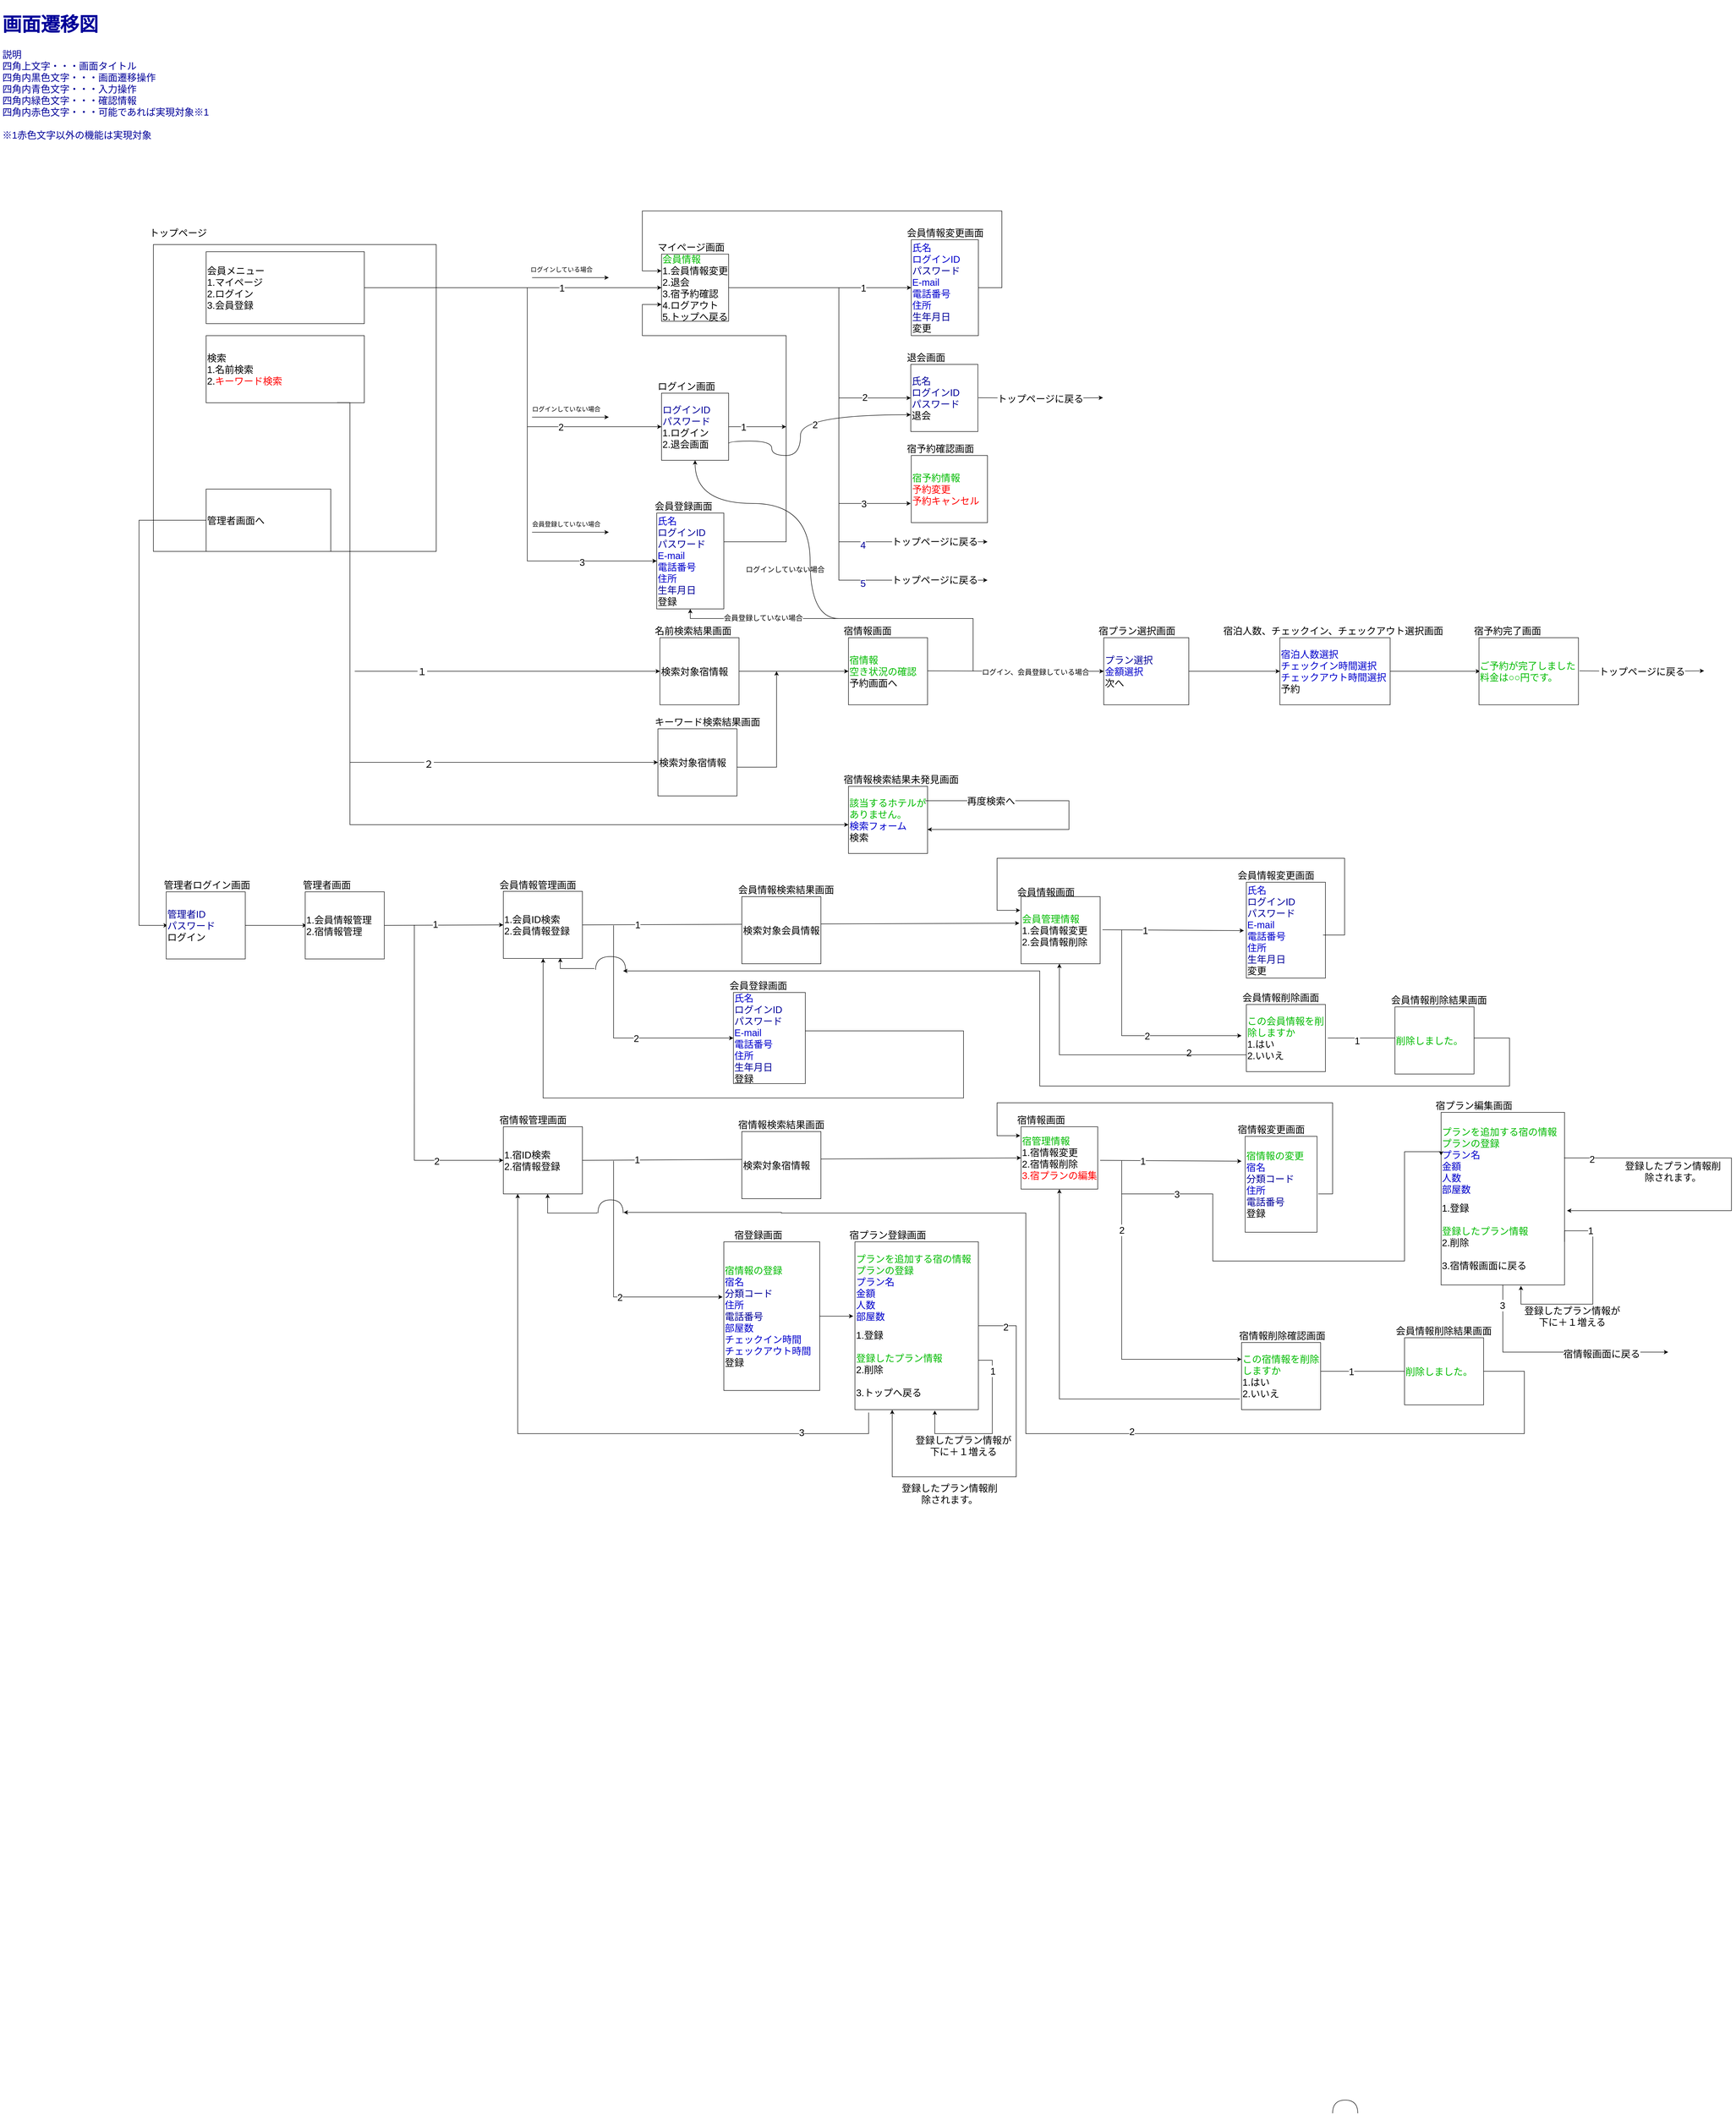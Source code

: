 <mxfile version="18.0.4" type="device"><diagram id="SCnkeToK2idK928pMim0" name="ページ1"><mxGraphModel dx="2547" dy="2618" grid="1" gridSize="10" guides="1" tooltips="1" connect="1" arrows="1" fold="1" page="1" pageScale="1" pageWidth="1100" pageHeight="1700" math="0" shadow="0"><root><mxCell id="0"/><mxCell id="1" parent="0"/><mxCell id="dKKwTY9NeeQIRmnHNCGu-55" value="&lt;h1&gt;画面遷移図&lt;/h1&gt;&lt;div&gt;説明&lt;/div&gt;&lt;div&gt;四角上文字・・・画面タイトル&lt;/div&gt;&lt;div&gt;四角内黒色文字・・・画面遷移操作&lt;/div&gt;&lt;div&gt;四角内青色文字・・・入力操作&lt;/div&gt;&lt;div&gt;四角内緑色文字・・・確認情報&lt;/div&gt;&lt;div&gt;四角内赤色文字・・・可能であれば実現対象※1&lt;/div&gt;&lt;div&gt;&lt;br&gt;&lt;/div&gt;&lt;div&gt;※1赤色文字以外の機能は実現対象&lt;/div&gt;&lt;div&gt;&lt;br&gt;&lt;/div&gt;" style="text;html=1;strokeColor=none;fillColor=none;spacing=5;spacingTop=-20;whiteSpace=wrap;overflow=hidden;rounded=0;fontSize=20;fontColor=#000099;" parent="1" vertex="1"><mxGeometry x="-210" y="-1370" width="510" height="360" as="geometry"/></mxCell><mxCell id="dKKwTY9NeeQIRmnHNCGu-114" value="" style="endArrow=classic;html=1;rounded=0;fontSize=20;fontColor=#00BB00;edgeStyle=elbowEdgeStyle;" parent="1" source="ScFktMSNSQJgYBEIyoUA-1" edge="1"><mxGeometry width="50" height="50" relative="1" as="geometry"><mxPoint x="-20" y="-30" as="sourcePoint"/><mxPoint x="140" y="550" as="targetPoint"/><Array as="points"><mxPoint x="80" y="550"/></Array></mxGeometry></mxCell><mxCell id="dKKwTY9NeeQIRmnHNCGu-115" value="&lt;font color=&quot;#000099&quot;&gt;管理者ID&lt;br&gt;パスワード&lt;/font&gt;&lt;br&gt;ログイン" style="rounded=0;whiteSpace=wrap;html=1;fontSize=20;align=left;" parent="1" vertex="1"><mxGeometry x="136.67" y="480" width="165" height="140" as="geometry"/></mxCell><mxCell id="dKKwTY9NeeQIRmnHNCGu-117" value="管理者ログイン画面" style="text;html=1;strokeColor=none;fillColor=none;align=left;verticalAlign=middle;whiteSpace=wrap;rounded=0;fontSize=20;" parent="1" vertex="1"><mxGeometry x="130" y="450" width="210" height="30" as="geometry"/></mxCell><mxCell id="dKKwTY9NeeQIRmnHNCGu-118" value="" style="endArrow=classic;html=1;rounded=0;fontSize=20;fontColor=#000099;exitX=1;exitY=0.5;exitDx=0;exitDy=0;" parent="1" source="dKKwTY9NeeQIRmnHNCGu-115" edge="1"><mxGeometry width="50" height="50" relative="1" as="geometry"><mxPoint x="480" y="590" as="sourcePoint"/><mxPoint x="430" y="550" as="targetPoint"/></mxGeometry></mxCell><mxCell id="dKKwTY9NeeQIRmnHNCGu-119" value="1.会員情報管理&lt;br&gt;2.宿情報管理" style="rounded=0;whiteSpace=wrap;html=1;fontSize=20;align=left;" parent="1" vertex="1"><mxGeometry x="426.67" y="480" width="165" height="140" as="geometry"/></mxCell><mxCell id="dKKwTY9NeeQIRmnHNCGu-120" value="管理者画面" style="text;html=1;strokeColor=none;fillColor=none;align=left;verticalAlign=middle;whiteSpace=wrap;rounded=0;fontSize=20;" parent="1" vertex="1"><mxGeometry x="420" y="450" width="210" height="30" as="geometry"/></mxCell><mxCell id="dKKwTY9NeeQIRmnHNCGu-121" value="" style="endArrow=classic;html=1;rounded=0;fontSize=20;fontColor=#000099;exitX=1;exitY=0.5;exitDx=0;exitDy=0;entryX=0;entryY=0.5;entryDx=0;entryDy=0;" parent="1" target="dKKwTY9NeeQIRmnHNCGu-122" edge="1"><mxGeometry width="50" height="50" relative="1" as="geometry"><mxPoint x="591.67" y="550" as="sourcePoint"/><mxPoint x="720" y="550" as="targetPoint"/></mxGeometry></mxCell><mxCell id="dKKwTY9NeeQIRmnHNCGu-129" value="1" style="edgeLabel;html=1;align=center;verticalAlign=middle;resizable=0;points=[];fontSize=20;fontColor=#000000;" parent="dKKwTY9NeeQIRmnHNCGu-121" vertex="1" connectable="0"><mxGeometry x="-0.143" y="3" relative="1" as="geometry"><mxPoint as="offset"/></mxGeometry></mxCell><mxCell id="dKKwTY9NeeQIRmnHNCGu-122" value="1.会員ID検索&lt;br&gt;2.会員情報登録" style="rounded=0;whiteSpace=wrap;html=1;fontSize=20;align=left;" parent="1" vertex="1"><mxGeometry x="840.0" y="479" width="165" height="140" as="geometry"/></mxCell><mxCell id="dKKwTY9NeeQIRmnHNCGu-123" value="会員情報管理画面" style="text;html=1;strokeColor=none;fillColor=none;align=left;verticalAlign=middle;whiteSpace=wrap;rounded=0;fontSize=20;" parent="1" vertex="1"><mxGeometry x="830" y="450" width="210" height="30" as="geometry"/></mxCell><mxCell id="dKKwTY9NeeQIRmnHNCGu-124" value="" style="edgeStyle=segmentEdgeStyle;endArrow=classic;html=1;rounded=0;fontSize=20;fontColor=#000000;entryX=0;entryY=0.5;entryDx=0;entryDy=0;" parent="1" target="dKKwTY9NeeQIRmnHNCGu-125" edge="1"><mxGeometry width="50" height="50" relative="1" as="geometry"><mxPoint x="654.34" y="549" as="sourcePoint"/><mxPoint x="840" y="770" as="targetPoint"/><Array as="points"><mxPoint x="654" y="1040"/></Array></mxGeometry></mxCell><mxCell id="dKKwTY9NeeQIRmnHNCGu-130" value="2" style="edgeLabel;html=1;align=center;verticalAlign=middle;resizable=0;points=[];fontSize=20;fontColor=#000000;" parent="dKKwTY9NeeQIRmnHNCGu-124" vertex="1" connectable="0"><mxGeometry x="0.302" y="2" relative="1" as="geometry"><mxPoint x="44" y="51" as="offset"/></mxGeometry></mxCell><mxCell id="dKKwTY9NeeQIRmnHNCGu-125" value="1.宿ID検索&lt;br&gt;2.宿情報登録" style="rounded=0;whiteSpace=wrap;html=1;fontSize=20;align=left;" parent="1" vertex="1"><mxGeometry x="840.0" y="970" width="165" height="140" as="geometry"/></mxCell><mxCell id="dKKwTY9NeeQIRmnHNCGu-126" value="宿情報管理画面" style="text;html=1;strokeColor=none;fillColor=none;align=left;verticalAlign=middle;whiteSpace=wrap;rounded=0;fontSize=20;" parent="1" vertex="1"><mxGeometry x="830" y="940" width="210" height="30" as="geometry"/></mxCell><mxCell id="dKKwTY9NeeQIRmnHNCGu-131" value="" style="endArrow=classic;html=1;rounded=0;fontSize=20;fontColor=#000000;exitX=1;exitY=0.5;exitDx=0;exitDy=0;entryX=-0.021;entryY=0.396;entryDx=0;entryDy=0;entryPerimeter=0;" parent="1" source="dKKwTY9NeeQIRmnHNCGu-122" target="dKKwTY9NeeQIRmnHNCGu-141" edge="1"><mxGeometry width="50" height="50" relative="1" as="geometry"><mxPoint x="1130" y="550" as="sourcePoint"/><mxPoint x="1310" y="550" as="targetPoint"/></mxGeometry></mxCell><mxCell id="dKKwTY9NeeQIRmnHNCGu-138" value="1" style="edgeLabel;html=1;align=center;verticalAlign=middle;resizable=0;points=[];fontSize=20;fontColor=#000000;" parent="dKKwTY9NeeQIRmnHNCGu-131" vertex="1" connectable="0"><mxGeometry x="-0.226" y="-1" relative="1" as="geometry"><mxPoint x="-238" y="-1" as="offset"/></mxGeometry></mxCell><mxCell id="dKKwTY9NeeQIRmnHNCGu-132" value="&lt;font color=&quot;#00bb00&quot;&gt;宿管理情報&lt;/font&gt;&lt;br&gt;1.宿情報変更&lt;br&gt;2.宿情報削除&lt;br&gt;&lt;font color=&quot;#ff0000&quot;&gt;3.宿プランの編集&lt;/font&gt;" style="rounded=0;whiteSpace=wrap;html=1;fontSize=20;align=left;" parent="1" vertex="1"><mxGeometry x="1920" y="970" width="160" height="130" as="geometry"/></mxCell><mxCell id="dKKwTY9NeeQIRmnHNCGu-133" value="宿情報画面" style="text;html=1;strokeColor=none;fillColor=none;align=left;verticalAlign=middle;whiteSpace=wrap;rounded=0;fontSize=20;" parent="1" vertex="1"><mxGeometry x="1910" y="940" width="210" height="30" as="geometry"/></mxCell><mxCell id="dKKwTY9NeeQIRmnHNCGu-134" value="" style="endArrow=classic;html=1;rounded=0;fontSize=20;fontColor=#00BB00;edgeStyle=elbowEdgeStyle;entryX=0;entryY=0.5;entryDx=0;entryDy=0;" parent="1" target="dKKwTY9NeeQIRmnHNCGu-135" edge="1"><mxGeometry width="50" height="50" relative="1" as="geometry"><mxPoint x="1070" y="550" as="sourcePoint"/><mxPoint x="1290" y="770" as="targetPoint"/><Array as="points"><mxPoint x="1070" y="770"/></Array></mxGeometry></mxCell><mxCell id="dKKwTY9NeeQIRmnHNCGu-139" value="2" style="edgeLabel;html=1;align=center;verticalAlign=middle;resizable=0;points=[];fontSize=20;fontColor=#000000;" parent="dKKwTY9NeeQIRmnHNCGu-134" vertex="1" connectable="0"><mxGeometry x="0.162" relative="1" as="geometry"><mxPoint as="offset"/></mxGeometry></mxCell><mxCell id="dKKwTY9NeeQIRmnHNCGu-135" value="&lt;font style=&quot;&quot; color=&quot;#0000cc&quot;&gt;氏名&lt;br&gt;&lt;/font&gt;&lt;font color=&quot;#000099&quot;&gt;ログインID&lt;br&gt;パスワード&lt;/font&gt;&lt;br style=&quot;&quot;&gt;&lt;font style=&quot;&quot; color=&quot;#0000cc&quot;&gt;E-mail&lt;/font&gt;&lt;br style=&quot;&quot;&gt;&lt;font style=&quot;&quot; color=&quot;#0000cc&quot;&gt;電話番号&lt;/font&gt;&lt;br style=&quot;&quot;&gt;&lt;font style=&quot;&quot; color=&quot;#0000cc&quot;&gt;住所&lt;br&gt;&lt;/font&gt;&lt;font color=&quot;#000099&quot;&gt;生年月日&lt;/font&gt;&lt;br style=&quot;&quot;&gt;登録" style="rounded=0;whiteSpace=wrap;html=1;fontSize=20;align=left;" parent="1" vertex="1"><mxGeometry x="1320" y="690" width="150" height="190" as="geometry"/></mxCell><mxCell id="dKKwTY9NeeQIRmnHNCGu-136" value="会員登録画面" style="text;html=1;strokeColor=none;fillColor=none;align=left;verticalAlign=middle;whiteSpace=wrap;rounded=0;fontSize=20;" parent="1" vertex="1"><mxGeometry x="1310" y="660" width="140" height="30" as="geometry"/></mxCell><mxCell id="dKKwTY9NeeQIRmnHNCGu-141" value="&lt;font color=&quot;#00bb00&quot;&gt;会員管理情報&lt;/font&gt;&lt;br&gt;1.会員情報変更&lt;br&gt;2.会員情報削除" style="rounded=0;whiteSpace=wrap;html=1;fontSize=20;align=left;" parent="1" vertex="1"><mxGeometry x="1920.0" y="490" width="165" height="140" as="geometry"/></mxCell><mxCell id="dKKwTY9NeeQIRmnHNCGu-142" value="会員情報画面" style="text;html=1;strokeColor=none;fillColor=none;align=left;verticalAlign=middle;whiteSpace=wrap;rounded=0;fontSize=20;" parent="1" vertex="1"><mxGeometry x="1910" y="465" width="210" height="30" as="geometry"/></mxCell><mxCell id="dKKwTY9NeeQIRmnHNCGu-143" value="" style="endArrow=classic;html=1;rounded=0;fontSize=20;fontColor=#000000;exitX=1;exitY=0.5;exitDx=0;exitDy=0;entryX=0;entryY=0.5;entryDx=0;entryDy=0;" parent="1" target="dKKwTY9NeeQIRmnHNCGu-132" edge="1"><mxGeometry width="50" height="50" relative="1" as="geometry"><mxPoint x="1005" y="1040" as="sourcePoint"/><mxPoint x="1310.0" y="1041" as="targetPoint"/></mxGeometry></mxCell><mxCell id="dKKwTY9NeeQIRmnHNCGu-144" value="1" style="edgeLabel;html=1;align=center;verticalAlign=middle;resizable=0;points=[];fontSize=20;fontColor=#000000;" parent="dKKwTY9NeeQIRmnHNCGu-143" vertex="1" connectable="0"><mxGeometry x="-0.226" y="-1" relative="1" as="geometry"><mxPoint x="-240" y="-1" as="offset"/></mxGeometry></mxCell><mxCell id="dKKwTY9NeeQIRmnHNCGu-145" value="" style="endArrow=classic;html=1;rounded=0;fontSize=20;fontColor=#00BB00;edgeStyle=elbowEdgeStyle;entryX=-0.013;entryY=0.371;entryDx=0;entryDy=0;entryPerimeter=0;" parent="1" target="dKKwTY9NeeQIRmnHNCGu-147" edge="1"><mxGeometry width="50" height="50" relative="1" as="geometry"><mxPoint x="1070.0" y="1041" as="sourcePoint"/><mxPoint x="1320.0" y="1261" as="targetPoint"/><Array as="points"><mxPoint x="1070.0" y="1261"/></Array></mxGeometry></mxCell><mxCell id="dKKwTY9NeeQIRmnHNCGu-146" value="2" style="edgeLabel;html=1;align=center;verticalAlign=middle;resizable=0;points=[];fontSize=20;fontColor=#000000;" parent="dKKwTY9NeeQIRmnHNCGu-145" vertex="1" connectable="0"><mxGeometry x="0.162" relative="1" as="geometry"><mxPoint as="offset"/></mxGeometry></mxCell><mxCell id="dKKwTY9NeeQIRmnHNCGu-147" value="&lt;font color=&quot;#00bb00&quot;&gt;宿情報の登録&lt;/font&gt;&lt;br&gt;&lt;font color=&quot;#0000cc&quot;&gt;宿名&lt;/font&gt;&lt;br&gt;&lt;font color=&quot;#000099&quot;&gt;分類コード&lt;/font&gt;&lt;br style=&quot;&quot;&gt;&lt;font style=&quot;&quot; color=&quot;#0000cc&quot;&gt;住所&lt;br&gt;&lt;/font&gt;&lt;font color=&quot;#000099&quot;&gt;電話番号&lt;br&gt;&lt;/font&gt;&lt;font color=&quot;#0000cc&quot;&gt;部屋数&lt;br&gt;チェックイン時間&lt;br&gt;チェックアウト時間&lt;br style=&quot;&quot;&gt;&lt;/font&gt;登録" style="rounded=0;whiteSpace=wrap;html=1;fontSize=20;align=left;" parent="1" vertex="1"><mxGeometry x="1300" y="1210" width="200" height="310" as="geometry"/></mxCell><mxCell id="dKKwTY9NeeQIRmnHNCGu-148" value="宿登録画面" style="text;html=1;strokeColor=none;fillColor=none;align=left;verticalAlign=middle;whiteSpace=wrap;rounded=0;fontSize=20;" parent="1" vertex="1"><mxGeometry x="1320" y="1180" width="140" height="30" as="geometry"/></mxCell><mxCell id="dKKwTY9NeeQIRmnHNCGu-153" value="" style="edgeStyle=orthogonalEdgeStyle;elbow=vertical;endArrow=classic;html=1;rounded=0;fontSize=20;fontColor=#00BB00;exitX=1;exitY=0.5;exitDx=0;exitDy=0;" parent="1" source="dKKwTY9NeeQIRmnHNCGu-135" target="dKKwTY9NeeQIRmnHNCGu-122" edge="1"><mxGeometry width="50" height="50" relative="1" as="geometry"><mxPoint x="1730" y="770" as="sourcePoint"/><mxPoint x="910" y="910" as="targetPoint"/><Array as="points"><mxPoint x="1470" y="770"/><mxPoint x="1800" y="770"/><mxPoint x="1800" y="910"/><mxPoint x="923" y="910"/></Array></mxGeometry></mxCell><mxCell id="dKKwTY9NeeQIRmnHNCGu-158" value="" style="edgeStyle=orthogonalEdgeStyle;elbow=vertical;endArrow=classic;html=1;rounded=0;fontSize=20;fontColor=#00BB00;exitX=0.111;exitY=1.017;exitDx=0;exitDy=0;exitPerimeter=0;" parent="1" source="dxw_-g2Lm3w2OZzwkXhZ-1" edge="1"><mxGeometry width="50" height="50" relative="1" as="geometry"><mxPoint x="1740" y="1610" as="sourcePoint"/><mxPoint x="870" y="1110" as="targetPoint"/><Array as="points"><mxPoint x="1602" y="1610"/><mxPoint x="870" y="1610"/></Array></mxGeometry></mxCell><mxCell id="dxw_-g2Lm3w2OZzwkXhZ-4" value="3" style="edgeLabel;html=1;align=center;verticalAlign=middle;resizable=0;points=[];fontSize=20;fontColor=#000000;" parent="dKKwTY9NeeQIRmnHNCGu-158" vertex="1" connectable="0"><mxGeometry x="-0.71" y="-3" relative="1" as="geometry"><mxPoint x="1" as="offset"/></mxGeometry></mxCell><mxCell id="fsXz6TaaXuF8lYQnEUU4-1" value="検索対象宿情報" style="rounded=0;whiteSpace=wrap;html=1;fontSize=20;align=left;" parent="1" vertex="1"><mxGeometry x="1337.5" y="980" width="165" height="140" as="geometry"/></mxCell><mxCell id="fsXz6TaaXuF8lYQnEUU4-2" value="宿情報検索結果画面" style="text;html=1;strokeColor=none;fillColor=none;align=left;verticalAlign=middle;whiteSpace=wrap;rounded=0;fontSize=20;" parent="1" vertex="1"><mxGeometry x="1327.5" y="950" width="210" height="30" as="geometry"/></mxCell><mxCell id="fsXz6TaaXuF8lYQnEUU4-3" value="検索対象会員情報" style="rounded=0;whiteSpace=wrap;html=1;fontSize=20;align=left;" parent="1" vertex="1"><mxGeometry x="1337.5" y="490" width="165" height="140" as="geometry"/></mxCell><mxCell id="fsXz6TaaXuF8lYQnEUU4-4" value="会員情報検索結果画面" style="text;html=1;strokeColor=none;fillColor=none;align=left;verticalAlign=middle;whiteSpace=wrap;rounded=0;fontSize=20;" parent="1" vertex="1"><mxGeometry x="1327.5" y="460" width="210" height="30" as="geometry"/></mxCell><mxCell id="fsXz6TaaXuF8lYQnEUU4-6" value="" style="endArrow=classic;html=1;rounded=0;fontSize=20;fontColor=#00BB00;edgeStyle=elbowEdgeStyle;entryX=0;entryY=0.5;entryDx=0;entryDy=0;" parent="1" edge="1"><mxGeometry width="50" height="50" relative="1" as="geometry"><mxPoint x="2130.005" y="560.003" as="sourcePoint"/><mxPoint x="2380.005" y="780.003" as="targetPoint"/><Array as="points"><mxPoint x="2130.005" y="780.003"/></Array></mxGeometry></mxCell><mxCell id="fsXz6TaaXuF8lYQnEUU4-7" value="2" style="edgeLabel;html=1;align=center;verticalAlign=middle;resizable=0;points=[];fontSize=20;fontColor=#000000;" parent="fsXz6TaaXuF8lYQnEUU4-6" vertex="1" connectable="0"><mxGeometry x="0.162" relative="1" as="geometry"><mxPoint as="offset"/></mxGeometry></mxCell><mxCell id="fsXz6TaaXuF8lYQnEUU4-8" value="" style="endArrow=classic;html=1;rounded=0;fontSize=20;fontColor=#000000;exitX=1;exitY=0.5;exitDx=0;exitDy=0;" parent="1" edge="1"><mxGeometry width="50" height="50" relative="1" as="geometry"><mxPoint x="2090" y="559.09" as="sourcePoint"/><mxPoint x="2385" y="560.91" as="targetPoint"/></mxGeometry></mxCell><mxCell id="fsXz6TaaXuF8lYQnEUU4-9" value="1" style="edgeLabel;html=1;align=center;verticalAlign=middle;resizable=0;points=[];fontSize=20;fontColor=#000000;" parent="fsXz6TaaXuF8lYQnEUU4-8" vertex="1" connectable="0"><mxGeometry x="-0.226" y="-1" relative="1" as="geometry"><mxPoint x="-25" y="-1" as="offset"/></mxGeometry></mxCell><mxCell id="fsXz6TaaXuF8lYQnEUU4-10" value="" style="endArrow=classic;html=1;rounded=0;fontSize=20;fontColor=#00BB00;edgeStyle=elbowEdgeStyle;entryX=0;entryY=0.25;entryDx=0;entryDy=0;" parent="1" target="fsXz6TaaXuF8lYQnEUU4-20" edge="1"><mxGeometry width="50" height="50" relative="1" as="geometry"><mxPoint x="2130.005" y="1040.913" as="sourcePoint"/><mxPoint x="2380.005" y="1260.913" as="targetPoint"/><Array as="points"><mxPoint x="2130" y="1350"/></Array></mxGeometry></mxCell><mxCell id="fsXz6TaaXuF8lYQnEUU4-11" value="2" style="edgeLabel;html=1;align=center;verticalAlign=middle;resizable=0;points=[];fontSize=20;fontColor=#000000;" parent="fsXz6TaaXuF8lYQnEUU4-10" vertex="1" connectable="0"><mxGeometry x="0.162" relative="1" as="geometry"><mxPoint y="-242" as="offset"/></mxGeometry></mxCell><mxCell id="fsXz6TaaXuF8lYQnEUU4-12" value="" style="endArrow=classic;html=1;rounded=0;fontSize=20;fontColor=#000000;exitX=1;exitY=0.5;exitDx=0;exitDy=0;" parent="1" edge="1"><mxGeometry width="50" height="50" relative="1" as="geometry"><mxPoint x="2085" y="1040" as="sourcePoint"/><mxPoint x="2380" y="1041.82" as="targetPoint"/></mxGeometry></mxCell><mxCell id="fsXz6TaaXuF8lYQnEUU4-13" value="1" style="edgeLabel;html=1;align=center;verticalAlign=middle;resizable=0;points=[];fontSize=20;fontColor=#000000;" parent="fsXz6TaaXuF8lYQnEUU4-12" vertex="1" connectable="0"><mxGeometry x="-0.226" y="-1" relative="1" as="geometry"><mxPoint x="-25" y="-1" as="offset"/></mxGeometry></mxCell><mxCell id="fsXz6TaaXuF8lYQnEUU4-14" value="&lt;font style=&quot;&quot; color=&quot;#0000cc&quot;&gt;氏名&lt;br&gt;&lt;/font&gt;&lt;font style=&quot;&quot; color=&quot;#000099&quot;&gt;ログインID&lt;br&gt;パスワード&lt;/font&gt;&lt;br style=&quot;&quot;&gt;&lt;font style=&quot;&quot; color=&quot;#0000cc&quot;&gt;E-mail&lt;/font&gt;&lt;br style=&quot;&quot;&gt;&lt;font style=&quot;&quot; color=&quot;#0000cc&quot;&gt;電話番号&lt;/font&gt;&lt;br style=&quot;&quot;&gt;&lt;font style=&quot;&quot; color=&quot;#0000cc&quot;&gt;住所&lt;br&gt;&lt;/font&gt;&lt;span style=&quot;color: rgb(0, 0, 153);&quot;&gt;生年月日&lt;/span&gt;&lt;br style=&quot;&quot;&gt;変更" style="rounded=0;whiteSpace=wrap;html=1;fontSize=20;align=left;" parent="1" vertex="1"><mxGeometry x="2390" y="460" width="165" height="200" as="geometry"/></mxCell><mxCell id="fsXz6TaaXuF8lYQnEUU4-15" value="会員情報変更画面" style="text;html=1;strokeColor=none;fillColor=none;align=left;verticalAlign=middle;whiteSpace=wrap;rounded=0;fontSize=20;" parent="1" vertex="1"><mxGeometry x="2370" y="430" width="210" height="30" as="geometry"/></mxCell><mxCell id="fsXz6TaaXuF8lYQnEUU4-16" value="&lt;font color=&quot;#00bb00&quot;&gt;この会員情報を削除しますか&lt;/font&gt;&lt;br&gt;1.はい&lt;br&gt;2.いいえ" style="rounded=0;whiteSpace=wrap;html=1;fontSize=20;align=left;" parent="1" vertex="1"><mxGeometry x="2390.0" y="715" width="165" height="140" as="geometry"/></mxCell><mxCell id="fsXz6TaaXuF8lYQnEUU4-17" value="会員情報削除画面" style="text;html=1;strokeColor=none;fillColor=none;align=left;verticalAlign=middle;whiteSpace=wrap;rounded=0;fontSize=20;" parent="1" vertex="1"><mxGeometry x="2380" y="685" width="210" height="30" as="geometry"/></mxCell><mxCell id="fsXz6TaaXuF8lYQnEUU4-19" value="宿情報変更画面" style="text;html=1;strokeColor=none;fillColor=none;align=left;verticalAlign=middle;whiteSpace=wrap;rounded=0;fontSize=20;" parent="1" vertex="1"><mxGeometry x="2370" y="960" width="210" height="30" as="geometry"/></mxCell><mxCell id="fsXz6TaaXuF8lYQnEUU4-20" value="&lt;font style=&quot;&quot; color=&quot;#00bb00&quot;&gt;この宿情報を削除しますか&lt;/font&gt;&lt;br style=&quot;&quot;&gt;&lt;span style=&quot;&quot;&gt;1.はい&lt;/span&gt;&lt;br style=&quot;&quot;&gt;&lt;span style=&quot;&quot;&gt;2.いいえ&lt;/span&gt;" style="rounded=0;whiteSpace=wrap;html=1;fontSize=20;align=left;" parent="1" vertex="1"><mxGeometry x="2380.0" y="1420" width="165" height="140" as="geometry"/></mxCell><mxCell id="fsXz6TaaXuF8lYQnEUU4-21" value="宿情報削除確認画面" style="text;html=1;strokeColor=none;fillColor=none;align=left;verticalAlign=middle;whiteSpace=wrap;rounded=0;fontSize=20;" parent="1" vertex="1"><mxGeometry x="2372.5" y="1390" width="210" height="30" as="geometry"/></mxCell><mxCell id="fsXz6TaaXuF8lYQnEUU4-22" value="" style="edgeStyle=segmentEdgeStyle;endArrow=classic;html=1;rounded=0;fontColor=#00BB00;entryX=0.052;entryY=1.019;entryDx=0;entryDy=0;entryPerimeter=0;" parent="1" source="fsXz6TaaXuF8lYQnEUU4-20" target="awbDThb11Wzi4i5nIfmP-154" edge="1"><mxGeometry width="50" height="50" relative="1" as="geometry"><mxPoint x="2600" y="1480" as="sourcePoint"/><mxPoint x="1170" y="1150" as="targetPoint"/><Array as="points"><mxPoint x="2970" y="1480"/><mxPoint x="2970" y="1610"/><mxPoint x="1930" y="1610"/><mxPoint x="1930" y="1150"/><mxPoint x="1420" y="1150"/><mxPoint x="1420" y="1149"/></Array></mxGeometry></mxCell><mxCell id="fsXz6TaaXuF8lYQnEUU4-23" value="2" style="edgeLabel;html=1;align=center;verticalAlign=middle;resizable=0;points=[];fontColor=#000000;fontSize=20;" parent="fsXz6TaaXuF8lYQnEUU4-22" vertex="1" connectable="0"><mxGeometry x="-0.546" y="6" relative="1" as="geometry"><mxPoint x="-717" y="-11" as="offset"/></mxGeometry></mxCell><mxCell id="fsXz6TaaXuF8lYQnEUU4-24" value="" style="edgeStyle=segmentEdgeStyle;endArrow=classic;html=1;rounded=0;fontSize=20;fontColor=#000000;exitX=-0.021;exitY=0.841;exitDx=0;exitDy=0;exitPerimeter=0;entryX=0.5;entryY=1;entryDx=0;entryDy=0;" parent="1" source="fsXz6TaaXuF8lYQnEUU4-20" target="dKKwTY9NeeQIRmnHNCGu-132" edge="1"><mxGeometry width="50" height="50" relative="1" as="geometry"><mxPoint x="2270" y="1320" as="sourcePoint"/><mxPoint x="2320" y="1270" as="targetPoint"/><Array as="points"><mxPoint x="2000" y="1538"/></Array></mxGeometry></mxCell><mxCell id="fsXz6TaaXuF8lYQnEUU4-25" value="1" style="edgeLabel;html=1;align=center;verticalAlign=middle;resizable=0;points=[];fontSize=20;fontColor=#000000;" parent="fsXz6TaaXuF8lYQnEUU4-24" vertex="1" connectable="0"><mxGeometry x="-0.486" relative="1" as="geometry"><mxPoint x="442" y="-58" as="offset"/></mxGeometry></mxCell><mxCell id="fsXz6TaaXuF8lYQnEUU4-26" value="" style="edgeStyle=segmentEdgeStyle;endArrow=classic;html=1;rounded=0;fontColor=#00BB00;" parent="1" edge="1"><mxGeometry width="50" height="50" relative="1" as="geometry"><mxPoint x="2560" y="785" as="sourcePoint"/><mxPoint x="1090" y="645" as="targetPoint"/><Array as="points"><mxPoint x="2939" y="785"/><mxPoint x="2939" y="885"/><mxPoint x="1959" y="885"/><mxPoint x="1959" y="645"/><mxPoint x="1110" y="645"/></Array></mxGeometry></mxCell><mxCell id="fsXz6TaaXuF8lYQnEUU4-27" value="2" style="edgeLabel;html=1;align=center;verticalAlign=middle;resizable=0;points=[];fontColor=#000000;fontSize=20;" parent="fsXz6TaaXuF8lYQnEUU4-26" vertex="1" connectable="0"><mxGeometry x="-0.546" y="6" relative="1" as="geometry"><mxPoint x="-565" y="-76" as="offset"/></mxGeometry></mxCell><mxCell id="fsXz6TaaXuF8lYQnEUU4-28" value="" style="edgeStyle=segmentEdgeStyle;endArrow=classic;html=1;rounded=0;fontSize=20;fontColor=#000000;" parent="1" edge="1"><mxGeometry width="50" height="50" relative="1" as="geometry"><mxPoint x="2390" y="830" as="sourcePoint"/><mxPoint x="2000" y="630" as="targetPoint"/><Array as="points"><mxPoint x="2387" y="820"/><mxPoint x="2010" y="820"/></Array></mxGeometry></mxCell><mxCell id="fsXz6TaaXuF8lYQnEUU4-29" value="1" style="edgeLabel;html=1;align=center;verticalAlign=middle;resizable=0;points=[];fontSize=20;fontColor=#000000;" parent="fsXz6TaaXuF8lYQnEUU4-28" vertex="1" connectable="0"><mxGeometry x="-0.486" relative="1" as="geometry"><mxPoint x="372" y="-30" as="offset"/></mxGeometry></mxCell><mxCell id="fsXz6TaaXuF8lYQnEUU4-31" value="" style="edgeStyle=segmentEdgeStyle;endArrow=classic;html=1;rounded=0;fontSize=20;fontColor=#000000;entryX=-0.01;entryY=0.143;entryDx=0;entryDy=0;entryPerimeter=0;" parent="1" target="dKKwTY9NeeQIRmnHNCGu-132" edge="1"><mxGeometry width="50" height="50" relative="1" as="geometry"><mxPoint x="2540" y="1110" as="sourcePoint"/><mxPoint x="1870" y="990" as="targetPoint"/><Array as="points"><mxPoint x="2570" y="1110"/><mxPoint x="2570" y="920"/><mxPoint x="1870" y="920"/><mxPoint x="1870" y="989"/></Array></mxGeometry></mxCell><mxCell id="fsXz6TaaXuF8lYQnEUU4-32" value="" style="edgeStyle=segmentEdgeStyle;endArrow=classic;html=1;rounded=0;fontSize=20;fontColor=#000000;entryX=-0.01;entryY=0.143;entryDx=0;entryDy=0;entryPerimeter=0;" parent="1" edge="1"><mxGeometry width="50" height="50" relative="1" as="geometry"><mxPoint x="2550" y="570.09" as="sourcePoint"/><mxPoint x="1918.31" y="518.59" as="targetPoint"/><Array as="points"><mxPoint x="2595" y="570"/><mxPoint x="2595" y="410"/><mxPoint x="1870" y="410"/><mxPoint x="1870" y="519"/></Array></mxGeometry></mxCell><mxCell id="lgAugguogJ9IQKmqpxsA-20" value="&lt;font color=&quot;#00bb00&quot;&gt;削除しました。&lt;/font&gt;&lt;br&gt;" style="rounded=0;whiteSpace=wrap;html=1;fontSize=20;align=left;" parent="1" vertex="1"><mxGeometry x="2700.0" y="720" width="165" height="140" as="geometry"/></mxCell><mxCell id="lgAugguogJ9IQKmqpxsA-21" value="会員情報削除結果画面" style="text;html=1;strokeColor=none;fillColor=none;align=left;verticalAlign=middle;whiteSpace=wrap;rounded=0;fontSize=20;" parent="1" vertex="1"><mxGeometry x="2690" y="690" width="210" height="30" as="geometry"/></mxCell><mxCell id="lgAugguogJ9IQKmqpxsA-22" value="&lt;font color=&quot;#00bb00&quot;&gt;削除しました。&lt;/font&gt;&lt;br&gt;" style="rounded=0;whiteSpace=wrap;html=1;fontSize=20;align=left;" parent="1" vertex="1"><mxGeometry x="2720.0" y="1410" width="165" height="140" as="geometry"/></mxCell><mxCell id="lgAugguogJ9IQKmqpxsA-23" value="会員情報削除結果画面" style="text;html=1;strokeColor=none;fillColor=none;align=left;verticalAlign=middle;whiteSpace=wrap;rounded=0;fontSize=20;" parent="1" vertex="1"><mxGeometry x="2700" y="1380" width="210" height="30" as="geometry"/></mxCell><mxCell id="awbDThb11Wzi4i5nIfmP-74" value="" style="edgeStyle=segmentEdgeStyle;endArrow=classic;html=1;rounded=0;fontSize=20;fontColor=#000099;elbow=vertical;entryX=0;entryY=0.25;entryDx=0;entryDy=0;" parent="1" target="awbDThb11Wzi4i5nIfmP-104" edge="1"><mxGeometry width="50" height="50" relative="1" as="geometry"><mxPoint x="1830" y="-780" as="sourcePoint"/><mxPoint x="960" y="-820" as="targetPoint"/><Array as="points"><mxPoint x="1880" y="-780"/><mxPoint x="1880" y="-940"/><mxPoint x="1130" y="-940"/><mxPoint x="1130" y="-815"/></Array></mxGeometry></mxCell><mxCell id="awbDThb11Wzi4i5nIfmP-75" value="&lt;span style=&quot;font-size: 20px;&quot;&gt;&lt;br&gt;&lt;/span&gt;" style="rounded=0;whiteSpace=wrap;html=1;" parent="1" vertex="1"><mxGeometry x="110" y="-870" width="590" height="640" as="geometry"/></mxCell><mxCell id="awbDThb11Wzi4i5nIfmP-76" value="検索&lt;br&gt;1.名前検索&lt;br&gt;2.&lt;font color=&quot;#ff0000&quot;&gt;キーワード検索&lt;/font&gt;" style="rounded=0;whiteSpace=wrap;html=1;fontSize=20;align=left;" parent="1" vertex="1"><mxGeometry x="220" y="-680" width="330" height="140" as="geometry"/></mxCell><mxCell id="awbDThb11Wzi4i5nIfmP-77" value="" style="endArrow=classic;html=1;rounded=0;fontSize=20;exitX=1;exitY=0.5;exitDx=0;exitDy=0;entryX=0;entryY=0.5;entryDx=0;entryDy=0;startArrow=none;" parent="1" source="awbDThb11Wzi4i5nIfmP-104" target="awbDThb11Wzi4i5nIfmP-89" edge="1"><mxGeometry width="50" height="50" relative="1" as="geometry"><mxPoint x="1120" y="-780" as="sourcePoint"/><mxPoint x="1410.0" y="-780" as="targetPoint"/></mxGeometry></mxCell><mxCell id="awbDThb11Wzi4i5nIfmP-78" value="1" style="edgeLabel;html=1;align=center;verticalAlign=middle;resizable=0;points=[];fontSize=20;fontColor=#000000;" parent="awbDThb11Wzi4i5nIfmP-77" vertex="1" connectable="0"><mxGeometry x="0.473" relative="1" as="geometry"><mxPoint as="offset"/></mxGeometry></mxCell><mxCell id="awbDThb11Wzi4i5nIfmP-79" value="" style="endArrow=classic;html=1;rounded=0;fontSize=20;entryX=0;entryY=0.5;entryDx=0;entryDy=0;exitX=1;exitY=0.5;exitDx=0;exitDy=0;" parent="1" source="awbDThb11Wzi4i5nIfmP-83" target="awbDThb11Wzi4i5nIfmP-104" edge="1"><mxGeometry width="50" height="50" relative="1" as="geometry"><mxPoint x="350" y="-780" as="sourcePoint"/><mxPoint x="1000" y="-780" as="targetPoint"/></mxGeometry></mxCell><mxCell id="awbDThb11Wzi4i5nIfmP-80" value="1" style="edgeLabel;html=1;align=center;verticalAlign=middle;resizable=0;points=[];fontSize=20;" parent="awbDThb11Wzi4i5nIfmP-79" vertex="1" connectable="0"><mxGeometry x="0.328" relative="1" as="geometry"><mxPoint as="offset"/></mxGeometry></mxCell><mxCell id="awbDThb11Wzi4i5nIfmP-81" value="" style="endArrow=classic;html=1;rounded=0;fontSize=20;edgeStyle=elbowEdgeStyle;entryX=0;entryY=0.5;entryDx=0;entryDy=0;" parent="1" target="awbDThb11Wzi4i5nIfmP-87" edge="1"><mxGeometry width="50" height="50" relative="1" as="geometry"><mxPoint x="890" y="-780" as="sourcePoint"/><mxPoint x="1000" y="-170" as="targetPoint"/><Array as="points"><mxPoint x="890" y="-720"/><mxPoint x="950" y="-540"/><mxPoint x="900" y="-680"/><mxPoint x="924" y="-430"/><mxPoint x="924" y="100"/><mxPoint x="1034" y="-261.25"/><mxPoint x="1064" y="-231.25"/><mxPoint x="1054" y="-231.25"/><mxPoint x="1064" y="-201.25"/></Array></mxGeometry></mxCell><mxCell id="awbDThb11Wzi4i5nIfmP-82" value="3" style="edgeLabel;html=1;align=center;verticalAlign=middle;resizable=0;points=[];fontSize=20;fontColor=#000000;" parent="awbDThb11Wzi4i5nIfmP-81" vertex="1" connectable="0"><mxGeometry x="0.628" y="-2" relative="1" as="geometry"><mxPoint as="offset"/></mxGeometry></mxCell><mxCell id="awbDThb11Wzi4i5nIfmP-83" value="&lt;div style=&quot;&quot;&gt;&lt;span style=&quot;font-size: 20px; text-align: center;&quot;&gt;会員メニュー&lt;/span&gt;&lt;span style=&quot;font-size: 20px; background-color: initial;&quot;&gt;&lt;br&gt;&lt;/span&gt;&lt;/div&gt;&lt;div style=&quot;&quot;&gt;&lt;span style=&quot;font-size: 20px; background-color: initial;&quot;&gt;1.マイページ&lt;/span&gt;&lt;br&gt;&lt;/div&gt;&lt;div style=&quot;&quot;&gt;&lt;span style=&quot;font-size: 20px; background-color: initial;&quot;&gt;2.ログイン&lt;/span&gt;&lt;/div&gt;&lt;div style=&quot;&quot;&gt;&lt;span style=&quot;font-size: 20px;&quot;&gt;3.会員登録&lt;/span&gt;&lt;/div&gt;" style="rounded=0;whiteSpace=wrap;html=1;align=left;" parent="1" vertex="1"><mxGeometry x="220" y="-855" width="330" height="150" as="geometry"/></mxCell><mxCell id="awbDThb11Wzi4i5nIfmP-84" style="edgeStyle=elbowEdgeStyle;rounded=0;orthogonalLoop=1;jettySize=auto;html=1;exitX=0.75;exitY=0;exitDx=0;exitDy=0;" parent="1" source="awbDThb11Wzi4i5nIfmP-83" target="awbDThb11Wzi4i5nIfmP-83" edge="1"><mxGeometry relative="1" as="geometry"/></mxCell><mxCell id="awbDThb11Wzi4i5nIfmP-85" value="トップページ" style="text;html=1;strokeColor=none;fillColor=none;align=left;verticalAlign=middle;whiteSpace=wrap;rounded=0;fontSize=20;" parent="1" vertex="1"><mxGeometry x="100" y="-910" width="130" height="30" as="geometry"/></mxCell><mxCell id="awbDThb11Wzi4i5nIfmP-86" value="マイページ画面" style="text;html=1;strokeColor=none;fillColor=none;align=left;verticalAlign=middle;whiteSpace=wrap;rounded=0;fontSize=20;" parent="1" vertex="1"><mxGeometry x="1160" y="-880" width="170" height="30" as="geometry"/></mxCell><mxCell id="awbDThb11Wzi4i5nIfmP-87" value="&lt;font style=&quot;&quot; color=&quot;#0000cc&quot;&gt;氏名&lt;br&gt;&lt;/font&gt;&lt;font color=&quot;#000099&quot;&gt;ログインID&lt;br&gt;パスワード&lt;/font&gt;&lt;br style=&quot;&quot;&gt;&lt;font style=&quot;&quot; color=&quot;#0000cc&quot;&gt;E-mail&lt;/font&gt;&lt;br style=&quot;&quot;&gt;&lt;font style=&quot;&quot; color=&quot;#0000cc&quot;&gt;電話番号&lt;/font&gt;&lt;br style=&quot;&quot;&gt;&lt;font style=&quot;&quot; color=&quot;#0000cc&quot;&gt;住所&lt;br&gt;&lt;/font&gt;&lt;font color=&quot;#000099&quot;&gt;生年月日&lt;/font&gt;&lt;br style=&quot;&quot;&gt;登録" style="rounded=0;whiteSpace=wrap;html=1;fontSize=20;align=left;" parent="1" vertex="1"><mxGeometry x="1160" y="-310" width="140" height="200" as="geometry"/></mxCell><mxCell id="awbDThb11Wzi4i5nIfmP-88" value="会員登録画面" style="text;html=1;strokeColor=none;fillColor=none;align=left;verticalAlign=middle;whiteSpace=wrap;rounded=0;fontSize=20;" parent="1" vertex="1"><mxGeometry x="1154.17" y="-340" width="140" height="30" as="geometry"/></mxCell><mxCell id="awbDThb11Wzi4i5nIfmP-89" value="&lt;font color=&quot;#0000cc&quot;&gt;氏名&lt;br&gt;ログインID&lt;br&gt;&lt;/font&gt;&lt;font color=&quot;#000099&quot;&gt;パスワード&lt;/font&gt;&lt;br&gt;&lt;font color=&quot;#0000cc&quot;&gt;E-mail&lt;/font&gt;&lt;br&gt;&lt;font color=&quot;#0000cc&quot;&gt;電話番号&lt;/font&gt;&lt;br&gt;&lt;font color=&quot;#0000cc&quot;&gt;住所&lt;br&gt;&lt;/font&gt;&lt;span style=&quot;color: rgb(0, 0, 153);&quot;&gt;生年月日&lt;/span&gt;&lt;br&gt;変更" style="rounded=0;whiteSpace=wrap;html=1;fontSize=20;align=left;" parent="1" vertex="1"><mxGeometry x="1691" y="-880" width="140" height="200" as="geometry"/></mxCell><mxCell id="awbDThb11Wzi4i5nIfmP-90" value="会員情報変更画面" style="text;html=1;strokeColor=none;fillColor=none;align=left;verticalAlign=middle;whiteSpace=wrap;rounded=0;fontSize=20;" parent="1" vertex="1"><mxGeometry x="1680" y="-910" width="170" height="30" as="geometry"/></mxCell><mxCell id="awbDThb11Wzi4i5nIfmP-91" value="&lt;font color=&quot;#000099&quot;&gt;氏名&lt;br&gt;ログインID&lt;br&gt;パスワード&lt;/font&gt;&lt;br&gt;退会" style="rounded=0;whiteSpace=wrap;html=1;fontSize=20;align=left;" parent="1" vertex="1"><mxGeometry x="1690" y="-620" width="140" height="140" as="geometry"/></mxCell><mxCell id="awbDThb11Wzi4i5nIfmP-92" value="" style="edgeStyle=segmentEdgeStyle;endArrow=classic;html=1;rounded=0;fontSize=20;entryX=0;entryY=0.5;entryDx=0;entryDy=0;entryPerimeter=0;" parent="1" target="awbDThb11Wzi4i5nIfmP-91" edge="1"><mxGeometry width="50" height="50" relative="1" as="geometry"><mxPoint x="1540" y="-780" as="sourcePoint"/><mxPoint x="1680" y="-550" as="targetPoint"/><Array as="points"><mxPoint x="1540" y="-550"/></Array></mxGeometry></mxCell><mxCell id="awbDThb11Wzi4i5nIfmP-93" value="2" style="edgeLabel;html=1;align=center;verticalAlign=middle;resizable=0;points=[];fontSize=20;fontColor=#000000;" parent="awbDThb11Wzi4i5nIfmP-92" vertex="1" connectable="0"><mxGeometry x="0.492" y="2" relative="1" as="geometry"><mxPoint as="offset"/></mxGeometry></mxCell><mxCell id="awbDThb11Wzi4i5nIfmP-94" value="退会画面" style="text;html=1;strokeColor=none;fillColor=none;align=left;verticalAlign=middle;whiteSpace=wrap;rounded=0;fontSize=20;" parent="1" vertex="1"><mxGeometry x="1680" y="-650" width="140" height="30" as="geometry"/></mxCell><mxCell id="awbDThb11Wzi4i5nIfmP-95" value="" style="edgeStyle=segmentEdgeStyle;endArrow=classic;html=1;rounded=0;fontSize=20;" parent="1" edge="1"><mxGeometry width="50" height="50" relative="1" as="geometry"><mxPoint x="1540" y="-550" as="sourcePoint"/><mxPoint x="1690" y="-330" as="targetPoint"/><Array as="points"><mxPoint x="1540" y="-330"/><mxPoint x="1610" y="-330"/></Array></mxGeometry></mxCell><mxCell id="awbDThb11Wzi4i5nIfmP-96" value="3" style="edgeLabel;html=1;align=center;verticalAlign=middle;resizable=0;points=[];fontSize=20;fontColor=#000000;" parent="awbDThb11Wzi4i5nIfmP-95" vertex="1" connectable="0"><mxGeometry x="0.468" relative="1" as="geometry"><mxPoint as="offset"/></mxGeometry></mxCell><mxCell id="awbDThb11Wzi4i5nIfmP-97" value="&lt;font color=&quot;#00bb00&quot;&gt;宿予約情報&lt;/font&gt;&lt;br&gt;&lt;font color=&quot;#ff0000&quot;&gt;予約変更&lt;br&gt;予約キャンセル&lt;/font&gt;" style="rounded=0;whiteSpace=wrap;html=1;fontSize=20;align=left;" parent="1" vertex="1"><mxGeometry x="1691" y="-430" width="159" height="140" as="geometry"/></mxCell><mxCell id="awbDThb11Wzi4i5nIfmP-98" value="宿予約確認画面" style="text;html=1;strokeColor=none;fillColor=none;align=left;verticalAlign=middle;whiteSpace=wrap;rounded=0;fontSize=20;" parent="1" vertex="1"><mxGeometry x="1680" y="-460" width="170" height="30" as="geometry"/></mxCell><mxCell id="awbDThb11Wzi4i5nIfmP-99" value="" style="edgeStyle=orthogonalEdgeStyle;endArrow=classic;html=1;rounded=0;fontSize=20;fontColor=#000099;elbow=vertical;exitX=1;exitY=0.5;exitDx=0;exitDy=0;entryX=0;entryY=0.75;entryDx=0;entryDy=0;" parent="1" source="awbDThb11Wzi4i5nIfmP-87" target="awbDThb11Wzi4i5nIfmP-104" edge="1"><mxGeometry width="50" height="50" relative="1" as="geometry"><mxPoint x="1200" y="-165" as="sourcePoint"/><mxPoint x="1160" y="-750" as="targetPoint"/><Array as="points"><mxPoint x="1430" y="-250"/><mxPoint x="1430" y="-680"/><mxPoint x="1130" y="-680"/><mxPoint x="1130" y="-745"/></Array></mxGeometry></mxCell><mxCell id="awbDThb11Wzi4i5nIfmP-100" value="" style="endArrow=classic;html=1;rounded=0;fontSize=20;fontColor=#000099;elbow=vertical;" parent="1" target="awbDThb11Wzi4i5nIfmP-102" edge="1"><mxGeometry width="50" height="50" relative="1" as="geometry"><mxPoint x="890" y="-490" as="sourcePoint"/><mxPoint x="990" y="-350" as="targetPoint"/></mxGeometry></mxCell><mxCell id="awbDThb11Wzi4i5nIfmP-101" value="2" style="edgeLabel;html=1;align=center;verticalAlign=middle;resizable=0;points=[];fontSize=20;fontColor=#000000;" parent="awbDThb11Wzi4i5nIfmP-100" vertex="1" connectable="0"><mxGeometry x="-0.608" y="1" relative="1" as="geometry"><mxPoint x="15" y="1" as="offset"/></mxGeometry></mxCell><mxCell id="awbDThb11Wzi4i5nIfmP-102" value="&lt;font color=&quot;#000099&quot;&gt;ログインID&lt;/font&gt;&lt;br&gt;&lt;font color=&quot;#000099&quot;&gt;パスワード&lt;/font&gt;&lt;br&gt;1.ログイン&lt;br&gt;2.退会画面" style="rounded=0;whiteSpace=wrap;html=1;fontSize=20;align=left;" parent="1" vertex="1"><mxGeometry x="1170" y="-560" width="140" height="140" as="geometry"/></mxCell><mxCell id="awbDThb11Wzi4i5nIfmP-103" value="ログイン画面" style="text;html=1;strokeColor=none;fillColor=none;align=left;verticalAlign=middle;whiteSpace=wrap;rounded=0;fontSize=20;" parent="1" vertex="1"><mxGeometry x="1160" y="-590" width="170" height="30" as="geometry"/></mxCell><mxCell id="awbDThb11Wzi4i5nIfmP-104" value="&lt;font color=&quot;#00bb00&quot;&gt;会員情報&lt;/font&gt;&lt;br&gt;1.会員情報変更&lt;br&gt;2.退会&lt;br&gt;3.宿予約確認&lt;br&gt;4.ログアウト&lt;br&gt;5.トップへ戻る" style="rounded=0;whiteSpace=wrap;html=1;fontSize=20;align=left;" parent="1" vertex="1"><mxGeometry x="1170" y="-850" width="140" height="140" as="geometry"/></mxCell><mxCell id="awbDThb11Wzi4i5nIfmP-105" value="" style="endArrow=none;html=1;rounded=0;fontSize=20;exitX=1;exitY=0.5;exitDx=0;exitDy=0;entryX=0;entryY=0.5;entryDx=0;entryDy=0;" parent="1" target="awbDThb11Wzi4i5nIfmP-104" edge="1"><mxGeometry width="50" height="50" relative="1" as="geometry"><mxPoint x="1120" y="-780" as="sourcePoint"/><mxPoint x="1690" y="-780" as="targetPoint"/></mxGeometry></mxCell><mxCell id="awbDThb11Wzi4i5nIfmP-106" style="edgeStyle=orthogonalEdgeStyle;rounded=0;orthogonalLoop=1;jettySize=auto;html=1;exitX=0.5;exitY=1;exitDx=0;exitDy=0;fontSize=20;fontColor=#000099;elbow=vertical;" parent="1" source="awbDThb11Wzi4i5nIfmP-89" target="awbDThb11Wzi4i5nIfmP-89" edge="1"><mxGeometry relative="1" as="geometry"/></mxCell><mxCell id="awbDThb11Wzi4i5nIfmP-107" value="" style="endArrow=classic;html=1;rounded=0;fontSize=20;fontColor=#000099;elbow=vertical;exitX=1;exitY=0.5;exitDx=0;exitDy=0;" parent="1" source="awbDThb11Wzi4i5nIfmP-102" edge="1"><mxGeometry width="50" height="50" relative="1" as="geometry"><mxPoint x="1320" y="-350" as="sourcePoint"/><mxPoint x="1430" y="-490" as="targetPoint"/></mxGeometry></mxCell><mxCell id="awbDThb11Wzi4i5nIfmP-108" value="1" style="edgeLabel;html=1;align=center;verticalAlign=middle;resizable=0;points=[];fontSize=20;" parent="awbDThb11Wzi4i5nIfmP-107" vertex="1" connectable="0"><mxGeometry x="-0.482" relative="1" as="geometry"><mxPoint as="offset"/></mxGeometry></mxCell><mxCell id="awbDThb11Wzi4i5nIfmP-109" value="" style="endArrow=classic;html=1;rounded=0;fontSize=20;fontColor=#000099;elbow=vertical;" parent="1" edge="1"><mxGeometry width="50" height="50" relative="1" as="geometry"><mxPoint x="900" y="-801" as="sourcePoint"/><mxPoint x="1060" y="-801" as="targetPoint"/></mxGeometry></mxCell><mxCell id="awbDThb11Wzi4i5nIfmP-110" value="&lt;font style=&quot;font-size: 13px;&quot; color=&quot;#000000&quot;&gt;ログインしている場合&lt;/font&gt;" style="edgeLabel;html=1;align=center;verticalAlign=middle;resizable=0;points=[];fontSize=20;fontColor=#000099;" parent="awbDThb11Wzi4i5nIfmP-109" vertex="1" connectable="0"><mxGeometry x="-0.292" y="-2" relative="1" as="geometry"><mxPoint x="4" y="-22" as="offset"/></mxGeometry></mxCell><mxCell id="awbDThb11Wzi4i5nIfmP-111" value="" style="endArrow=classic;html=1;rounded=0;fontSize=20;fontColor=#000099;elbow=vertical;" parent="1" edge="1"><mxGeometry width="50" height="50" relative="1" as="geometry"><mxPoint x="900" y="-510" as="sourcePoint"/><mxPoint x="1060" y="-510" as="targetPoint"/><Array as="points"><mxPoint x="980" y="-510"/></Array></mxGeometry></mxCell><mxCell id="awbDThb11Wzi4i5nIfmP-112" value="&lt;font color=&quot;#000000&quot;&gt;&lt;span style=&quot;font-size: 13px;&quot;&gt;ログインしていない場合&lt;/span&gt;&lt;/font&gt;" style="edgeLabel;html=1;align=center;verticalAlign=middle;resizable=0;points=[];fontSize=20;fontColor=#000099;" parent="awbDThb11Wzi4i5nIfmP-111" vertex="1" connectable="0"><mxGeometry x="-0.292" y="-2" relative="1" as="geometry"><mxPoint x="14" y="-22" as="offset"/></mxGeometry></mxCell><mxCell id="awbDThb11Wzi4i5nIfmP-113" value="" style="endArrow=classic;html=1;rounded=0;fontSize=20;fontColor=#000099;elbow=vertical;" parent="1" edge="1"><mxGeometry width="50" height="50" relative="1" as="geometry"><mxPoint x="900" y="-270" as="sourcePoint"/><mxPoint x="1060" y="-270" as="targetPoint"/><Array as="points"><mxPoint x="980" y="-270"/></Array></mxGeometry></mxCell><mxCell id="awbDThb11Wzi4i5nIfmP-114" value="&lt;font color=&quot;#000000&quot;&gt;&lt;span style=&quot;font-size: 13px;&quot;&gt;会員登録していない場合&lt;/span&gt;&lt;/font&gt;" style="edgeLabel;html=1;align=center;verticalAlign=middle;resizable=0;points=[];fontSize=20;fontColor=#000099;" parent="awbDThb11Wzi4i5nIfmP-113" vertex="1" connectable="0"><mxGeometry x="-0.292" y="-2" relative="1" as="geometry"><mxPoint x="14" y="-22" as="offset"/></mxGeometry></mxCell><mxCell id="awbDThb11Wzi4i5nIfmP-115" value="" style="endArrow=classic;html=1;rounded=0;fontSize=13;fontColor=#000000;elbow=vertical;" parent="1" edge="1"><mxGeometry relative="1" as="geometry"><mxPoint x="1831" y="-550.5" as="sourcePoint"/><mxPoint x="2091" y="-550.5" as="targetPoint"/><Array as="points"><mxPoint x="1971" y="-549.5"/></Array></mxGeometry></mxCell><mxCell id="awbDThb11Wzi4i5nIfmP-116" value="&lt;font style=&quot;font-size: 20px;&quot;&gt;トップページに戻る&lt;/font&gt;" style="edgeLabel;resizable=0;html=1;align=center;verticalAlign=middle;rounded=0;fontSize=13;fontColor=#000000;" parent="awbDThb11Wzi4i5nIfmP-115" connectable="0" vertex="1"><mxGeometry relative="1" as="geometry"><mxPoint x="-1" as="offset"/></mxGeometry></mxCell><mxCell id="awbDThb11Wzi4i5nIfmP-117" value="" style="edgeStyle=orthogonalEdgeStyle;rounded=0;orthogonalLoop=1;jettySize=auto;html=1;fontSize=20;fontColor=#FF0000;elbow=vertical;entryX=0;entryY=0.5;entryDx=0;entryDy=0;" parent="1" source="awbDThb11Wzi4i5nIfmP-118" target="awbDThb11Wzi4i5nIfmP-127" edge="1"><mxGeometry relative="1" as="geometry"><mxPoint x="1434.17" y="20" as="targetPoint"/></mxGeometry></mxCell><mxCell id="awbDThb11Wzi4i5nIfmP-118" value="検索対象宿情報" style="rounded=0;whiteSpace=wrap;html=1;fontSize=20;align=left;" parent="1" vertex="1"><mxGeometry x="1166.67" y="-50" width="165" height="140" as="geometry"/></mxCell><mxCell id="awbDThb11Wzi4i5nIfmP-119" value="名前検索結果画面" style="text;html=1;strokeColor=none;fillColor=none;align=left;verticalAlign=middle;whiteSpace=wrap;rounded=0;fontSize=20;" parent="1" vertex="1"><mxGeometry x="1154.17" y="-80" width="190" height="30" as="geometry"/></mxCell><mxCell id="awbDThb11Wzi4i5nIfmP-120" value="" style="endArrow=classic;html=1;rounded=0;fontSize=20;fontColor=#000000;elbow=vertical;entryX=0;entryY=0.5;entryDx=0;entryDy=0;" parent="1" target="awbDThb11Wzi4i5nIfmP-118" edge="1"><mxGeometry width="50" height="50" relative="1" as="geometry"><mxPoint x="530" y="20" as="sourcePoint"/><mxPoint x="961.67" y="-80" as="targetPoint"/></mxGeometry></mxCell><mxCell id="awbDThb11Wzi4i5nIfmP-121" value="１" style="edgeLabel;html=1;align=center;verticalAlign=middle;resizable=0;points=[];fontSize=20;fontColor=#000000;" parent="awbDThb11Wzi4i5nIfmP-120" vertex="1" connectable="0"><mxGeometry x="-0.116" y="-1" relative="1" as="geometry"><mxPoint x="-142" y="-1" as="offset"/></mxGeometry></mxCell><mxCell id="awbDThb11Wzi4i5nIfmP-122" value="&lt;span style=&quot;&quot;&gt;検索対象宿情報&lt;/span&gt;" style="rounded=0;whiteSpace=wrap;html=1;fontSize=20;align=left;" parent="1" vertex="1"><mxGeometry x="1162.5" y="140" width="165" height="140" as="geometry"/></mxCell><mxCell id="awbDThb11Wzi4i5nIfmP-123" value="キーワード検索結果画面" style="text;html=1;strokeColor=none;fillColor=none;align=left;verticalAlign=middle;whiteSpace=wrap;rounded=0;fontSize=20;" parent="1" vertex="1"><mxGeometry x="1154.17" y="110" width="233.33" height="30" as="geometry"/></mxCell><mxCell id="awbDThb11Wzi4i5nIfmP-124" value="" style="endArrow=classic;html=1;rounded=0;fontSize=20;fontColor=#FF0000;edgeStyle=elbowEdgeStyle;exitX=0.828;exitY=0.998;exitDx=0;exitDy=0;exitPerimeter=0;entryX=0;entryY=0.5;entryDx=0;entryDy=0;" parent="1" source="awbDThb11Wzi4i5nIfmP-76" target="awbDThb11Wzi4i5nIfmP-122" edge="1"><mxGeometry width="50" height="50" relative="1" as="geometry"><mxPoint x="550" y="-420" as="sourcePoint"/><mxPoint x="1171.67" y="320" as="targetPoint"/><Array as="points"><mxPoint x="520" y="140"/><mxPoint x="830" y="320"/><mxPoint x="530" y="320"/></Array></mxGeometry></mxCell><mxCell id="awbDThb11Wzi4i5nIfmP-125" value="２" style="edgeLabel;html=1;align=center;verticalAlign=middle;resizable=0;points=[];fontSize=20;fontColor=#000000;" parent="awbDThb11Wzi4i5nIfmP-124" vertex="1" connectable="0"><mxGeometry x="0.326" y="-3" relative="1" as="geometry"><mxPoint as="offset"/></mxGeometry></mxCell><mxCell id="awbDThb11Wzi4i5nIfmP-126" value="" style="edgeStyle=segmentEdgeStyle;endArrow=classic;html=1;rounded=0;fontSize=20;fontColor=#000000;" parent="1" source="awbDThb11Wzi4i5nIfmP-122" edge="1"><mxGeometry width="50" height="50" relative="1" as="geometry"><mxPoint x="1337" y="290" as="sourcePoint"/><mxPoint x="1410" y="20" as="targetPoint"/><Array as="points"><mxPoint x="1410" y="220"/></Array></mxGeometry></mxCell><mxCell id="awbDThb11Wzi4i5nIfmP-127" value="&lt;font color=&quot;#00bb00&quot;&gt;宿情報&lt;/font&gt;&lt;br&gt;&lt;font color=&quot;#00bb00&quot;&gt;空き状況の確認&lt;br&gt;&lt;/font&gt;予約画面へ" style="rounded=0;whiteSpace=wrap;html=1;fontSize=20;align=left;" parent="1" vertex="1"><mxGeometry x="1560" y="-50" width="165" height="140" as="geometry"/></mxCell><mxCell id="awbDThb11Wzi4i5nIfmP-128" value="宿情報画面" style="text;html=1;strokeColor=none;fillColor=none;align=left;verticalAlign=middle;whiteSpace=wrap;rounded=0;fontSize=20;" parent="1" vertex="1"><mxGeometry x="1547.5" y="-80" width="190" height="30" as="geometry"/></mxCell><mxCell id="awbDThb11Wzi4i5nIfmP-129" value="&lt;font color=&quot;#000099&quot;&gt;プラン選択&lt;br&gt;&lt;/font&gt;&lt;font color=&quot;#0000cc&quot;&gt;金額選択&lt;/font&gt;&lt;br&gt;次へ" style="rounded=0;whiteSpace=wrap;html=1;fontSize=20;align=left;" parent="1" vertex="1"><mxGeometry x="2092.5" y="-50" width="177.5" height="140" as="geometry"/></mxCell><mxCell id="awbDThb11Wzi4i5nIfmP-130" value="宿プラン選択画面" style="text;html=1;strokeColor=none;fillColor=none;align=left;verticalAlign=middle;whiteSpace=wrap;rounded=0;fontSize=20;" parent="1" vertex="1"><mxGeometry x="2080" y="-80" width="190" height="30" as="geometry"/></mxCell><mxCell id="awbDThb11Wzi4i5nIfmP-131" value="" style="edgeStyle=orthogonalEdgeStyle;rounded=0;orthogonalLoop=1;jettySize=auto;html=1;fontSize=20;fontColor=#FF0000;elbow=vertical;entryX=0;entryY=0.5;entryDx=0;entryDy=0;" parent="1" target="awbDThb11Wzi4i5nIfmP-129" edge="1"><mxGeometry relative="1" as="geometry"><mxPoint x="1725" y="19.17" as="sourcePoint"/><mxPoint x="1910" y="19" as="targetPoint"/><Array as="points"/></mxGeometry></mxCell><mxCell id="awbDThb11Wzi4i5nIfmP-132" value="ログイン、会員登録している場合" style="edgeLabel;html=1;align=center;verticalAlign=middle;resizable=0;points=[];fontSize=15;" parent="awbDThb11Wzi4i5nIfmP-131" vertex="1" connectable="0"><mxGeometry x="-0.267" relative="1" as="geometry"><mxPoint x="90" y="1" as="offset"/></mxGeometry></mxCell><mxCell id="awbDThb11Wzi4i5nIfmP-135" value="" style="endArrow=classic;html=1;rounded=0;fontSize=20;fontColor=#00BB00;exitX=1;exitY=0.5;exitDx=0;exitDy=0;entryX=0;entryY=0.5;entryDx=0;entryDy=0;" parent="1" source="awbDThb11Wzi4i5nIfmP-129" target="6lRfnfvHVxiCNWIG4gqX-1" edge="1"><mxGeometry width="50" height="50" relative="1" as="geometry"><mxPoint x="2090" y="110" as="sourcePoint"/><mxPoint x="2450" y="20" as="targetPoint"/></mxGeometry></mxCell><mxCell id="awbDThb11Wzi4i5nIfmP-136" value="" style="endArrow=classic;html=1;rounded=0;fontSize=13;fontColor=#000000;elbow=vertical;" parent="1" edge="1"><mxGeometry relative="1" as="geometry"><mxPoint x="3085" y="19.17" as="sourcePoint"/><mxPoint x="3345" y="19.17" as="targetPoint"/><Array as="points"><mxPoint x="3225.0" y="20.17"/></Array></mxGeometry></mxCell><mxCell id="awbDThb11Wzi4i5nIfmP-137" value="&lt;font style=&quot;font-size: 20px;&quot;&gt;トップページに戻る&lt;/font&gt;" style="edgeLabel;resizable=0;html=1;align=center;verticalAlign=middle;rounded=0;fontSize=13;fontColor=#000000;" parent="awbDThb11Wzi4i5nIfmP-136" connectable="0" vertex="1"><mxGeometry relative="1" as="geometry"/></mxCell><mxCell id="awbDThb11Wzi4i5nIfmP-138" value="" style="endArrow=classic;html=1;rounded=0;exitX=1;exitY=0.75;exitDx=0;exitDy=0;edgeStyle=orthogonalEdgeStyle;curved=1;entryX=0;entryY=0.75;entryDx=0;entryDy=0;" parent="1" source="awbDThb11Wzi4i5nIfmP-102" target="awbDThb11Wzi4i5nIfmP-91" edge="1"><mxGeometry width="50" height="50" relative="1" as="geometry"><mxPoint x="1030" y="-330" as="sourcePoint"/><mxPoint x="1670" y="-520" as="targetPoint"/><Array as="points"><mxPoint x="1310" y="-460"/><mxPoint x="1400" y="-460"/><mxPoint x="1400" y="-430"/><mxPoint x="1460" y="-430"/><mxPoint x="1460" y="-515"/></Array></mxGeometry></mxCell><mxCell id="awbDThb11Wzi4i5nIfmP-139" value="2" style="edgeLabel;html=1;align=center;verticalAlign=middle;resizable=0;points=[];fontSize=20;" parent="awbDThb11Wzi4i5nIfmP-138" vertex="1" connectable="0"><mxGeometry x="0.202" y="-20" relative="1" as="geometry"><mxPoint x="-1" as="offset"/></mxGeometry></mxCell><mxCell id="awbDThb11Wzi4i5nIfmP-140" value="" style="endArrow=classic;html=1;rounded=0;fontColor=#000099;edgeStyle=elbowEdgeStyle;" parent="1" edge="1"><mxGeometry width="50" height="50" relative="1" as="geometry"><mxPoint x="1540" y="-330" as="sourcePoint"/><mxPoint x="1850" y="-250" as="targetPoint"/><Array as="points"><mxPoint x="1540" y="-170"/></Array></mxGeometry></mxCell><mxCell id="awbDThb11Wzi4i5nIfmP-141" value="4" style="edgeLabel;html=1;align=center;verticalAlign=middle;resizable=0;points=[];fontColor=#000099;fontSize=20;" parent="awbDThb11Wzi4i5nIfmP-140" vertex="1" connectable="0"><mxGeometry x="-0.094" y="-6" relative="1" as="geometry"><mxPoint x="-47" as="offset"/></mxGeometry></mxCell><mxCell id="awbDThb11Wzi4i5nIfmP-142" value="トップページに戻る" style="edgeLabel;html=1;align=center;verticalAlign=middle;resizable=0;points=[];fontSize=20;fontColor=#000000;" parent="awbDThb11Wzi4i5nIfmP-140" vertex="1" connectable="0"><mxGeometry x="0.398" y="1" relative="1" as="geometry"><mxPoint x="7" as="offset"/></mxGeometry></mxCell><mxCell id="awbDThb11Wzi4i5nIfmP-143" value="" style="edgeStyle=orthogonalEdgeStyle;endArrow=classic;html=1;rounded=0;fontSize=20;entryX=0.5;entryY=1;entryDx=0;entryDy=0;" parent="1" target="awbDThb11Wzi4i5nIfmP-87" edge="1"><mxGeometry width="50" height="50" relative="1" as="geometry"><mxPoint x="1820" y="20" as="sourcePoint"/><mxPoint x="1240" y="-120" as="targetPoint"/><Array as="points"><mxPoint x="1820" y="-90"/><mxPoint x="1230" y="-90"/></Array></mxGeometry></mxCell><mxCell id="awbDThb11Wzi4i5nIfmP-144" value="&lt;font style=&quot;font-size: 15px;&quot;&gt;会員登録していない場合&lt;/font&gt;" style="edgeLabel;html=1;align=center;verticalAlign=middle;resizable=0;points=[];fontSize=20;" parent="awbDThb11Wzi4i5nIfmP-143" vertex="1" connectable="0"><mxGeometry x="0.516" y="-4" relative="1" as="geometry"><mxPoint x="-2" as="offset"/></mxGeometry></mxCell><mxCell id="awbDThb11Wzi4i5nIfmP-145" value="" style="edgeStyle=orthogonalEdgeStyle;endArrow=classic;html=1;rounded=0;fontSize=20;entryX=0.5;entryY=1;entryDx=0;entryDy=0;curved=1;" parent="1" target="awbDThb11Wzi4i5nIfmP-102" edge="1"><mxGeometry width="50" height="50" relative="1" as="geometry"><mxPoint x="1540" y="-90" as="sourcePoint"/><mxPoint x="1240" y="-390" as="targetPoint"/><Array as="points"><mxPoint x="1480" y="-90"/><mxPoint x="1480" y="-330"/><mxPoint x="1240" y="-330"/></Array></mxGeometry></mxCell><mxCell id="awbDThb11Wzi4i5nIfmP-146" value="&lt;font style=&quot;font-size: 15px;&quot;&gt;ログインしていない場合&lt;/font&gt;" style="text;html=1;strokeColor=none;fillColor=none;align=center;verticalAlign=middle;whiteSpace=wrap;rounded=0;fontSize=20;" parent="1" vertex="1"><mxGeometry x="1307.5" y="-220" width="240" height="50" as="geometry"/></mxCell><mxCell id="awbDThb11Wzi4i5nIfmP-150" value="" style="shape=requiredInterface;html=1;verticalLabelPosition=bottom;sketch=0;rotation=-90;" parent="1" vertex="1"><mxGeometry x="1050" y="597.5" width="27.5" height="62.5" as="geometry"/></mxCell><mxCell id="awbDThb11Wzi4i5nIfmP-151" value="" style="edgeStyle=segmentEdgeStyle;endArrow=classic;html=1;rounded=0;entryX=0.72;entryY=0.993;entryDx=0;entryDy=0;entryPerimeter=0;" parent="1" target="dKKwTY9NeeQIRmnHNCGu-122" edge="1"><mxGeometry width="50" height="50" relative="1" as="geometry"><mxPoint x="1030" y="640" as="sourcePoint"/><mxPoint x="960" y="640" as="targetPoint"/><Array as="points"><mxPoint x="959" y="640"/></Array></mxGeometry></mxCell><mxCell id="awbDThb11Wzi4i5nIfmP-153" value="" style="shape=requiredInterface;html=1;verticalLabelPosition=bottom;sketch=0;rotation=-90;" parent="1" vertex="1"><mxGeometry x="2582.5" y="2987.5" width="27.5" height="52.5" as="geometry"/></mxCell><mxCell id="awbDThb11Wzi4i5nIfmP-154" value="" style="shape=requiredInterface;html=1;verticalLabelPosition=bottom;sketch=0;rotation=-90;" parent="1" vertex="1"><mxGeometry x="1050" y="1110" width="27.5" height="52.5" as="geometry"/></mxCell><mxCell id="awbDThb11Wzi4i5nIfmP-155" value="" style="edgeStyle=segmentEdgeStyle;endArrow=classic;html=1;rounded=0;entryX=0.56;entryY=1;entryDx=0;entryDy=0;entryPerimeter=0;exitX=0.052;exitY=-0.042;exitDx=0;exitDy=0;exitPerimeter=0;" parent="1" source="awbDThb11Wzi4i5nIfmP-154" target="dKKwTY9NeeQIRmnHNCGu-125" edge="1"><mxGeometry width="50" height="50" relative="1" as="geometry"><mxPoint x="980" y="1212.5" as="sourcePoint"/><mxPoint x="1030" y="1162.5" as="targetPoint"/><Array as="points"><mxPoint x="1035" y="1150"/><mxPoint x="932" y="1150"/></Array></mxGeometry></mxCell><mxCell id="ScFktMSNSQJgYBEIyoUA-1" value="&lt;font style=&quot;font-size: 20px;&quot;&gt;管理者画面へ&lt;/font&gt;" style="rounded=0;whiteSpace=wrap;html=1;align=left;" parent="1" vertex="1"><mxGeometry x="220" y="-360" width="260" height="130" as="geometry"/></mxCell><mxCell id="ScFktMSNSQJgYBEIyoUA-4" value="" style="endArrow=none;html=1;rounded=0;fontSize=20;entryX=0;entryY=0.5;entryDx=0;entryDy=0;" parent="1" target="ScFktMSNSQJgYBEIyoUA-1" edge="1"><mxGeometry width="50" height="50" relative="1" as="geometry"><mxPoint x="100" y="-295" as="sourcePoint"/><mxPoint x="280" y="-90" as="targetPoint"/></mxGeometry></mxCell><mxCell id="6lRfnfvHVxiCNWIG4gqX-1" value="&lt;font style=&quot;font-size: 20px;&quot;&gt;&lt;font color=&quot;#0000cc&quot;&gt;宿泊人数選択&lt;/font&gt;&lt;br&gt;&lt;font color=&quot;#0000cc&quot;&gt;チェックイン時間選択&lt;/font&gt;&lt;br&gt;&lt;font color=&quot;#0000cc&quot;&gt;チェックアウト時間選択&lt;/font&gt;&lt;br&gt;予約&lt;br&gt;&lt;/font&gt;" style="rounded=0;whiteSpace=wrap;html=1;align=left;" parent="1" vertex="1"><mxGeometry x="2460" y="-50" width="230" height="140" as="geometry"/></mxCell><mxCell id="6lRfnfvHVxiCNWIG4gqX-2" value="宿泊人数、チェックイン、チェックアウト選択画面" style="text;html=1;strokeColor=none;fillColor=none;align=left;verticalAlign=middle;whiteSpace=wrap;rounded=0;fontSize=20;" parent="1" vertex="1"><mxGeometry x="2340" y="-80" width="480" height="30" as="geometry"/></mxCell><mxCell id="vzegg74_aV7tmpcf4KjR-1" value="" style="endArrow=classic;html=1;rounded=0;edgeStyle=orthogonalEdgeStyle;" parent="1" edge="1"><mxGeometry width="50" height="50" relative="1" as="geometry"><mxPoint x="520" y="210" as="sourcePoint"/><mxPoint x="1560" y="340" as="targetPoint"/><Array as="points"><mxPoint x="520" y="340"/><mxPoint x="520" y="340"/></Array></mxGeometry></mxCell><mxCell id="vzegg74_aV7tmpcf4KjR-2" value="&lt;font color=&quot;#00bb00&quot;&gt;該当するホテルがありません。&lt;/font&gt;&lt;br&gt;&lt;font color=&quot;#0000cc&quot;&gt;検索フォーム&lt;br&gt;&lt;/font&gt;検索" style="rounded=0;whiteSpace=wrap;html=1;fontSize=20;align=left;" parent="1" vertex="1"><mxGeometry x="1560" y="260" width="165" height="140" as="geometry"/></mxCell><mxCell id="vzegg74_aV7tmpcf4KjR-3" value="宿情報検索結果未発見画面" style="text;html=1;strokeColor=none;fillColor=none;align=left;verticalAlign=middle;whiteSpace=wrap;rounded=0;fontSize=20;" parent="1" vertex="1"><mxGeometry x="1547.5" y="230" width="252.5" height="30" as="geometry"/></mxCell><mxCell id="vzegg74_aV7tmpcf4KjR-4" value="" style="endArrow=classic;html=1;rounded=0;fontColor=#00BB00;edgeStyle=orthogonalEdgeStyle;" parent="1" target="vzegg74_aV7tmpcf4KjR-2" edge="1"><mxGeometry width="50" height="50" relative="1" as="geometry"><mxPoint x="1720" y="290" as="sourcePoint"/><mxPoint x="1780" y="390" as="targetPoint"/><Array as="points"><mxPoint x="2020" y="290"/><mxPoint x="2020" y="350"/></Array></mxGeometry></mxCell><mxCell id="vzegg74_aV7tmpcf4KjR-5" value="&lt;font style=&quot;font-size: 20px;&quot; color=&quot;#000000&quot;&gt;再度検索へ&lt;/font&gt;" style="edgeLabel;html=1;align=center;verticalAlign=middle;resizable=0;points=[];fontColor=#00BB00;" parent="vzegg74_aV7tmpcf4KjR-4" vertex="1" connectable="0"><mxGeometry x="-0.339" y="-5" relative="1" as="geometry"><mxPoint x="-80" y="-5" as="offset"/></mxGeometry></mxCell><mxCell id="vzegg74_aV7tmpcf4KjR-6" value="" style="endArrow=classic;html=1;rounded=0;fontSize=20;fontColor=#000000;exitX=1;exitY=0.5;exitDx=0;exitDy=0;entryX=0;entryY=0.5;entryDx=0;entryDy=0;" parent="1" source="6lRfnfvHVxiCNWIG4gqX-1" edge="1"><mxGeometry width="50" height="50" relative="1" as="geometry"><mxPoint x="2590" y="-70" as="sourcePoint"/><mxPoint x="2877.5" y="20" as="targetPoint"/></mxGeometry></mxCell><mxCell id="vzegg74_aV7tmpcf4KjR-7" value="&lt;font color=&quot;#00bb00&quot;&gt;ご予約が完了しました&lt;/font&gt;&lt;br&gt;&lt;font color=&quot;#00bb00&quot;&gt;料金は○○円です。&lt;/font&gt;&lt;span style=&quot;color: rgba(0, 0, 0, 0); font-family: monospace; font-size: 0px;&quot;&gt;%3CmxGraphModel%3E%3Croot%3E%3CmxCell%20id%3D%220%22%2F%3E%3CmxCell%20id%3D%221%22%20parent%3D%220%22%2F%3E%3CmxCell%20id%3D%222%22%20value%3D%22%22%20style%3D%22endArrow%3Dclassic%3Bhtml%3D1%3Brounded%3D0%3BedgeStyle%3DorthogonalEdgeStyle%3B%22%20edge%3D%221%22%20parent%3D%221%22%3E%3CmxGeometry%20width%3D%2250%22%20height%3D%2250%22%20relative%3D%221%22%20as%3D%22geometry%22%3E%3CmxPoint%20x%3D%22520%22%20y%3D%22210%22%20as%3D%22sourcePoint%22%2F%3E%3CmxPoint%20x%3D%221560%22%20y%3D%22340%22%20as%3D%22targetPoint%22%2F%3E%3CArray%20as%3D%22points%22%3E%3CmxPoint%20x%3D%22520%22%20y%3D%22340%22%2F%3E%3CmxPoint%20x%3D%22520%22%20y%3D%22340%22%2F%3E%3C%2FArray%3E%3C%2FmxGeometry%3E%3C%2FmxCell%3E%3CmxCell%20id%3D%223%22%20value%3D%22%26lt%3Bfont%20color%3D%26quot%3B%2300bb00%26quot%3B%26gt%3B%E8%A9%B2%E5%BD%93%E3%81%99%E3%82%8B%E3%83%9B%E3%83%86%E3%83%AB%E3%81%8C%E3%81%82%E3%82%8A%E3%81%BE%E3%81%9B%E3%82%93%E3%80%82%26lt%3B%2Ffont%26gt%3B%22%20style%3D%22rounded%3D0%3BwhiteSpace%3Dwrap%3Bhtml%3D1%3BfontSize%3D20%3Balign%3Dleft%3B%22%20vertex%3D%221%22%20parent%3D%221%22%3E%3CmxGeometry%20x%3D%221560%22%20y%3D%22260%22%20width%3D%22165%22%20height%3D%22140%22%20as%3D%22geometry%22%2F%3E%3C%2FmxCell%3E%3CmxCell%20id%3D%224%22%20value%3D%22%E5%AE%BF%E6%83%85%E5%A0%B1%E6%A4%9C%E7%B4%A2%E7%B5%90%E6%9E%9C%E6%9C%AA%E7%99%BA%E8%A6%8B%E7%94%BB%E9%9D%A2%22%20style%3D%22text%3Bhtml%3D1%3BstrokeColor%3Dnone%3BfillColor%3Dnone%3Balign%3Dleft%3BverticalAlign%3Dmiddle%3BwhiteSpace%3Dwrap%3Brounded%3D0%3BfontSize%3D20%3B%22%20vertex%3D%221%22%20parent%3D%221%22%3E%3CmxGeometry%20x%3D%221547.5%22%20y%3D%22230%22%20width%3D%22252.5%22%20height%3D%2230%22%20as%3D%22geometry%22%2F%3E%3C%2FmxCell%3E%3CmxCell%20id%3D%225%22%20value%3D%22%22%20style%3D%22endArrow%3Dclassic%3Bhtml%3D1%3Brounded%3D0%3BfontColor%3D%2300BB00%3BexitX%3D1%3BexitY%3D0.5%3BexitDx%3D0%3BexitDy%3D0%3B%22%20edge%3D%221%22%20source%3D%223%22%20parent%3D%221%22%3E%3CmxGeometry%20width%3D%2250%22%20height%3D%2250%22%20relative%3D%221%22%20as%3D%22geometry%22%3E%3CmxPoint%20x%3D%221520%22%20y%3D%22210%22%20as%3D%22sourcePoint%22%2F%3E%3CmxPoint%20x%3D%222020%22%20y%3D%22330%22%20as%3D%22targetPoint%22%2F%3E%3C%2FmxGeometry%3E%3C%2FmxCell%3E%3CmxCell%20id%3D%226%22%20value%3D%22%26lt%3Bfont%20style%3D%26quot%3Bfont-size%3A%2020px%3B%26quot%3B%20color%3D%26quot%3B%23000000%26quot%3B%26gt%3B%E5%86%8D%E5%BA%A6%E6%A4%9C%E7%B4%A2%E3%81%B8%26lt%3B%2Ffont%26gt%3B%22%20style%3D%22edgeLabel%3Bhtml%3D1%3Balign%3Dcenter%3BverticalAlign%3Dmiddle%3Bresizable%3D0%3Bpoints%3D%5B%5D%3BfontColor%3D%2300BB00%3B%22%20vertex%3D%221%22%20connectable%3D%220%22%20parent%3D%225%22%3E%3CmxGeometry%20x%3D%22-0.339%22%20y%3D%22-5%22%20relative%3D%221%22%20as%3D%22geometry%22%3E%3CmxPoint%20x%3D%2219%22%20y%3D%22-5%22%20as%3D%22offset%22%2F%3E%3C%2FmxGeometry%3E%3C%2FmxCell%3E%3C%2Froot%3E%3C%2FmxGraphModel%3E&lt;/span&gt;" style="rounded=0;whiteSpace=wrap;html=1;fontSize=20;align=left;" parent="1" vertex="1"><mxGeometry x="2875.32" y="-50" width="207.5" height="140" as="geometry"/></mxCell><mxCell id="vzegg74_aV7tmpcf4KjR-8" value="宿予約完了画面" style="text;html=1;strokeColor=none;fillColor=none;align=left;verticalAlign=middle;whiteSpace=wrap;rounded=0;fontSize=20;" parent="1" vertex="1"><mxGeometry x="2862.82" y="-80" width="190" height="30" as="geometry"/></mxCell><mxCell id="vzegg74_aV7tmpcf4KjR-9" value="" style="endArrow=classic;html=1;rounded=0;fontColor=#000099;edgeStyle=elbowEdgeStyle;" parent="1" edge="1"><mxGeometry width="50" height="50" relative="1" as="geometry"><mxPoint x="1540" y="-250" as="sourcePoint"/><mxPoint x="1850" y="-170" as="targetPoint"/><Array as="points"><mxPoint x="1540" y="-90"/></Array></mxGeometry></mxCell><mxCell id="vzegg74_aV7tmpcf4KjR-10" value="5" style="edgeLabel;html=1;align=center;verticalAlign=middle;resizable=0;points=[];fontColor=#000099;fontSize=20;" parent="vzegg74_aV7tmpcf4KjR-9" vertex="1" connectable="0"><mxGeometry x="-0.094" y="-6" relative="1" as="geometry"><mxPoint x="-47" as="offset"/></mxGeometry></mxCell><mxCell id="vzegg74_aV7tmpcf4KjR-11" value="トップページに戻る" style="edgeLabel;html=1;align=center;verticalAlign=middle;resizable=0;points=[];fontSize=20;fontColor=#000000;" parent="vzegg74_aV7tmpcf4KjR-9" vertex="1" connectable="0"><mxGeometry x="0.398" y="1" relative="1" as="geometry"><mxPoint x="7" as="offset"/></mxGeometry></mxCell><mxCell id="3SeGuJIltBjAGTnUU7KH-5" value="&lt;font color=&quot;#00bb00&quot;&gt;宿情報の変更&lt;/font&gt;&lt;br&gt;&lt;font color=&quot;#0000cc&quot;&gt;宿名&lt;/font&gt;&lt;br&gt;&lt;font color=&quot;#000099&quot;&gt;分類コード&lt;/font&gt;&lt;br style=&quot;&quot;&gt;&lt;font style=&quot;&quot; color=&quot;#0000cc&quot;&gt;住所&lt;br&gt;&lt;/font&gt;&lt;font color=&quot;#000099&quot;&gt;電話番号&lt;/font&gt;&lt;br style=&quot;&quot;&gt;登録" style="rounded=0;whiteSpace=wrap;html=1;fontSize=20;align=left;" parent="1" vertex="1"><mxGeometry x="2387.5" y="990" width="150" height="200" as="geometry"/></mxCell><mxCell id="dxw_-g2Lm3w2OZzwkXhZ-1" value="&lt;font color=&quot;#00bb00&quot; style=&quot;font-size: 20px;&quot;&gt;プランを追加する宿の情報&lt;/font&gt;&lt;br&gt;&lt;font style=&quot;font-family: Helvetica; font-size: 20px; font-style: normal; font-variant-ligatures: normal; font-variant-caps: normal; font-weight: 400; letter-spacing: normal; orphans: 2; text-indent: 0px; text-transform: none; widows: 2; word-spacing: 0px; -webkit-text-stroke-width: 0px; background-color: rgb(248, 249, 250); text-decoration-thickness: initial; text-decoration-style: initial; text-decoration-color: initial;&quot; color=&quot;#00bb00&quot;&gt;プランの登録&lt;/font&gt;&lt;br style=&quot;color: rgb(0, 0, 0); font-family: Helvetica; font-size: 20px; font-style: normal; font-variant-ligatures: normal; font-variant-caps: normal; font-weight: 400; letter-spacing: normal; orphans: 2; text-indent: 0px; text-transform: none; widows: 2; word-spacing: 0px; -webkit-text-stroke-width: 0px; background-color: rgb(248, 249, 250); text-decoration-thickness: initial; text-decoration-style: initial; text-decoration-color: initial;&quot;&gt;&lt;font style=&quot;font-family: Helvetica; font-size: 20px; font-style: normal; font-variant-ligatures: normal; font-variant-caps: normal; font-weight: 400; letter-spacing: normal; orphans: 2; text-indent: 0px; text-transform: none; widows: 2; word-spacing: 0px; -webkit-text-stroke-width: 0px; background-color: rgb(248, 249, 250); text-decoration-thickness: initial; text-decoration-style: initial; text-decoration-color: initial;&quot; color=&quot;#0000cc&quot;&gt;プラン名&lt;/font&gt;&lt;br style=&quot;color: rgb(0, 0, 0); font-family: Helvetica; font-size: 20px; font-style: normal; font-variant-ligatures: normal; font-variant-caps: normal; font-weight: 400; letter-spacing: normal; orphans: 2; text-indent: 0px; text-transform: none; widows: 2; word-spacing: 0px; -webkit-text-stroke-width: 0px; background-color: rgb(248, 249, 250); text-decoration-thickness: initial; text-decoration-style: initial; text-decoration-color: initial;&quot;&gt;&lt;font style=&quot;font-family: Helvetica; font-size: 20px; font-style: normal; font-variant-ligatures: normal; font-variant-caps: normal; font-weight: 400; letter-spacing: normal; orphans: 2; text-indent: 0px; text-transform: none; widows: 2; word-spacing: 0px; -webkit-text-stroke-width: 0px; background-color: rgb(248, 249, 250); text-decoration-thickness: initial; text-decoration-style: initial; text-decoration-color: initial;&quot; color=&quot;#0000cc&quot;&gt;金額&lt;/font&gt;&lt;br style=&quot;color: rgb(0, 0, 0); font-family: Helvetica; font-size: 20px; font-style: normal; font-variant-ligatures: normal; font-variant-caps: normal; font-weight: 400; letter-spacing: normal; orphans: 2; text-indent: 0px; text-transform: none; widows: 2; word-spacing: 0px; -webkit-text-stroke-width: 0px; background-color: rgb(248, 249, 250); text-decoration-thickness: initial; text-decoration-style: initial; text-decoration-color: initial;&quot;&gt;&lt;font style=&quot;font-family: Helvetica; font-size: 20px; font-style: normal; font-variant-ligatures: normal; font-variant-caps: normal; font-weight: 400; letter-spacing: normal; orphans: 2; text-indent: 0px; text-transform: none; widows: 2; word-spacing: 0px; -webkit-text-stroke-width: 0px; background-color: rgb(248, 249, 250); text-decoration-thickness: initial; text-decoration-style: initial; text-decoration-color: initial;&quot; color=&quot;#0000cc&quot;&gt;人数&lt;/font&gt;&lt;br style=&quot;color: rgb(0, 0, 0); font-family: Helvetica; font-size: 20px; font-style: normal; font-variant-ligatures: normal; font-variant-caps: normal; font-weight: 400; letter-spacing: normal; orphans: 2; text-indent: 0px; text-transform: none; widows: 2; word-spacing: 0px; -webkit-text-stroke-width: 0px; background-color: rgb(248, 249, 250); text-decoration-thickness: initial; text-decoration-style: initial; text-decoration-color: initial;&quot;&gt;&lt;font style=&quot;font-family: Helvetica; font-size: 20px; font-style: normal; font-variant-ligatures: normal; font-variant-caps: normal; font-weight: 400; letter-spacing: normal; orphans: 2; text-indent: 0px; text-transform: none; widows: 2; word-spacing: 0px; -webkit-text-stroke-width: 0px; background-color: rgb(248, 249, 250); text-decoration-thickness: initial; text-decoration-style: initial; text-decoration-color: initial;&quot; color=&quot;#0000cc&quot;&gt;部屋数&lt;br&gt;&lt;/font&gt;&lt;br style=&quot;color: rgb(0, 0, 0); font-family: Helvetica; font-size: 20px; font-style: normal; font-variant-ligatures: normal; font-variant-caps: normal; font-weight: 400; letter-spacing: normal; orphans: 2; text-indent: 0px; text-transform: none; widows: 2; word-spacing: 0px; -webkit-text-stroke-width: 0px; background-color: rgb(248, 249, 250); text-decoration-thickness: initial; text-decoration-style: initial; text-decoration-color: initial;&quot;&gt;&lt;span style=&quot;color: rgb(0, 0, 0); font-family: Helvetica; font-size: 20px; font-style: normal; font-variant-ligatures: normal; font-variant-caps: normal; font-weight: 400; letter-spacing: normal; orphans: 2; text-indent: 0px; text-transform: none; widows: 2; word-spacing: 0px; -webkit-text-stroke-width: 0px; background-color: rgb(248, 249, 250); text-decoration-thickness: initial; text-decoration-style: initial; text-decoration-color: initial; float: none; display: inline !important;&quot;&gt;1.登録&lt;br&gt;&lt;br&gt;&lt;/span&gt;&lt;font style=&quot;font-size: 20px;&quot;&gt;&lt;font color=&quot;#00bb00&quot;&gt;登録したプラン情報&lt;br&gt;&lt;/font&gt;&lt;span style=&quot;color: rgb(0, 0, 0);&quot;&gt;2.削除&lt;/span&gt;&lt;br&gt;&lt;br&gt;&lt;font color=&quot;#000000&quot;&gt;3.トップへ戻る&lt;/font&gt;&lt;br&gt;&lt;/font&gt;" style="rounded=0;whiteSpace=wrap;html=1;fontColor=#0000CC;align=left;" parent="1" vertex="1"><mxGeometry x="1573.5" y="1210" width="257.5" height="350" as="geometry"/></mxCell><mxCell id="dxw_-g2Lm3w2OZzwkXhZ-2" value="宿プラン登録画面" style="text;html=1;strokeColor=none;fillColor=none;align=left;verticalAlign=middle;whiteSpace=wrap;rounded=0;fontSize=20;" parent="1" vertex="1"><mxGeometry x="1560" y="1180" width="230" height="30" as="geometry"/></mxCell><mxCell id="dxw_-g2Lm3w2OZzwkXhZ-3" value="" style="endArrow=classic;html=1;rounded=0;fontSize=20;fontColor=#00BB00;exitX=1;exitY=0.5;exitDx=0;exitDy=0;" parent="1" source="dKKwTY9NeeQIRmnHNCGu-147" edge="1"><mxGeometry width="50" height="50" relative="1" as="geometry"><mxPoint x="1280" y="1430" as="sourcePoint"/><mxPoint x="1570" y="1365" as="targetPoint"/></mxGeometry></mxCell><mxCell id="dxw_-g2Lm3w2OZzwkXhZ-5" value="" style="edgeStyle=segmentEdgeStyle;endArrow=classic;html=1;rounded=0;fontSize=20;fontColor=#000000;exitX=1;exitY=0.75;exitDx=0;exitDy=0;entryX=0.647;entryY=1.005;entryDx=0;entryDy=0;entryPerimeter=0;" parent="1" source="dxw_-g2Lm3w2OZzwkXhZ-1" target="dxw_-g2Lm3w2OZzwkXhZ-1" edge="1"><mxGeometry width="50" height="50" relative="1" as="geometry"><mxPoint x="1760" y="1750" as="sourcePoint"/><mxPoint x="1740" y="1610" as="targetPoint"/><Array as="points"><mxPoint x="1831" y="1457"/><mxPoint x="1860" y="1457"/><mxPoint x="1860" y="1610"/><mxPoint x="1740" y="1610"/></Array></mxGeometry></mxCell><mxCell id="dxw_-g2Lm3w2OZzwkXhZ-6" value="1" style="edgeLabel;html=1;align=center;verticalAlign=middle;resizable=0;points=[];fontSize=20;fontColor=#000000;" parent="dxw_-g2Lm3w2OZzwkXhZ-5" vertex="1" connectable="0"><mxGeometry x="-0.638" y="1" relative="1" as="geometry"><mxPoint as="offset"/></mxGeometry></mxCell><mxCell id="dxw_-g2Lm3w2OZzwkXhZ-8" value="登録したプラン情報が下に＋１増える" style="text;html=1;strokeColor=none;fillColor=none;align=center;verticalAlign=middle;whiteSpace=wrap;rounded=0;fontSize=20;fontColor=#000000;" parent="1" vertex="1"><mxGeometry x="1690" y="1620" width="220" height="30" as="geometry"/></mxCell><mxCell id="oBz_gX-YIR9C2V_SLCAN-6" value="&lt;font color=&quot;#00bb00&quot; style=&quot;font-size: 20px;&quot;&gt;プランを追加する宿の情報&lt;/font&gt;&lt;br&gt;&lt;font style=&quot;font-family: Helvetica; font-size: 20px; font-style: normal; font-variant-ligatures: normal; font-variant-caps: normal; font-weight: 400; letter-spacing: normal; orphans: 2; text-indent: 0px; text-transform: none; widows: 2; word-spacing: 0px; -webkit-text-stroke-width: 0px; background-color: rgb(248, 249, 250); text-decoration-thickness: initial; text-decoration-style: initial; text-decoration-color: initial;&quot; color=&quot;#00bb00&quot;&gt;プランの登録&lt;/font&gt;&lt;br style=&quot;color: rgb(0, 0, 0); font-family: Helvetica; font-size: 20px; font-style: normal; font-variant-ligatures: normal; font-variant-caps: normal; font-weight: 400; letter-spacing: normal; orphans: 2; text-indent: 0px; text-transform: none; widows: 2; word-spacing: 0px; -webkit-text-stroke-width: 0px; background-color: rgb(248, 249, 250); text-decoration-thickness: initial; text-decoration-style: initial; text-decoration-color: initial;&quot;&gt;&lt;font style=&quot;font-family: Helvetica; font-size: 20px; font-style: normal; font-variant-ligatures: normal; font-variant-caps: normal; font-weight: 400; letter-spacing: normal; orphans: 2; text-indent: 0px; text-transform: none; widows: 2; word-spacing: 0px; -webkit-text-stroke-width: 0px; background-color: rgb(248, 249, 250); text-decoration-thickness: initial; text-decoration-style: initial; text-decoration-color: initial;&quot; color=&quot;#0000cc&quot;&gt;プラン名&lt;/font&gt;&lt;br style=&quot;color: rgb(0, 0, 0); font-family: Helvetica; font-size: 20px; font-style: normal; font-variant-ligatures: normal; font-variant-caps: normal; font-weight: 400; letter-spacing: normal; orphans: 2; text-indent: 0px; text-transform: none; widows: 2; word-spacing: 0px; -webkit-text-stroke-width: 0px; background-color: rgb(248, 249, 250); text-decoration-thickness: initial; text-decoration-style: initial; text-decoration-color: initial;&quot;&gt;&lt;font style=&quot;font-family: Helvetica; font-size: 20px; font-style: normal; font-variant-ligatures: normal; font-variant-caps: normal; font-weight: 400; letter-spacing: normal; orphans: 2; text-indent: 0px; text-transform: none; widows: 2; word-spacing: 0px; -webkit-text-stroke-width: 0px; background-color: rgb(248, 249, 250); text-decoration-thickness: initial; text-decoration-style: initial; text-decoration-color: initial;&quot; color=&quot;#0000cc&quot;&gt;金額&lt;/font&gt;&lt;br style=&quot;color: rgb(0, 0, 0); font-family: Helvetica; font-size: 20px; font-style: normal; font-variant-ligatures: normal; font-variant-caps: normal; font-weight: 400; letter-spacing: normal; orphans: 2; text-indent: 0px; text-transform: none; widows: 2; word-spacing: 0px; -webkit-text-stroke-width: 0px; background-color: rgb(248, 249, 250); text-decoration-thickness: initial; text-decoration-style: initial; text-decoration-color: initial;&quot;&gt;&lt;font style=&quot;font-family: Helvetica; font-size: 20px; font-style: normal; font-variant-ligatures: normal; font-variant-caps: normal; font-weight: 400; letter-spacing: normal; orphans: 2; text-indent: 0px; text-transform: none; widows: 2; word-spacing: 0px; -webkit-text-stroke-width: 0px; background-color: rgb(248, 249, 250); text-decoration-thickness: initial; text-decoration-style: initial; text-decoration-color: initial;&quot; color=&quot;#0000cc&quot;&gt;人数&lt;/font&gt;&lt;br style=&quot;color: rgb(0, 0, 0); font-family: Helvetica; font-size: 20px; font-style: normal; font-variant-ligatures: normal; font-variant-caps: normal; font-weight: 400; letter-spacing: normal; orphans: 2; text-indent: 0px; text-transform: none; widows: 2; word-spacing: 0px; -webkit-text-stroke-width: 0px; background-color: rgb(248, 249, 250); text-decoration-thickness: initial; text-decoration-style: initial; text-decoration-color: initial;&quot;&gt;&lt;font style=&quot;font-family: Helvetica; font-size: 20px; font-style: normal; font-variant-ligatures: normal; font-variant-caps: normal; font-weight: 400; letter-spacing: normal; orphans: 2; text-indent: 0px; text-transform: none; widows: 2; word-spacing: 0px; -webkit-text-stroke-width: 0px; background-color: rgb(248, 249, 250); text-decoration-thickness: initial; text-decoration-style: initial; text-decoration-color: initial;&quot; color=&quot;#0000cc&quot;&gt;部屋数&lt;br&gt;&lt;/font&gt;&lt;br style=&quot;color: rgb(0, 0, 0); font-family: Helvetica; font-size: 20px; font-style: normal; font-variant-ligatures: normal; font-variant-caps: normal; font-weight: 400; letter-spacing: normal; orphans: 2; text-indent: 0px; text-transform: none; widows: 2; word-spacing: 0px; -webkit-text-stroke-width: 0px; background-color: rgb(248, 249, 250); text-decoration-thickness: initial; text-decoration-style: initial; text-decoration-color: initial;&quot;&gt;&lt;span style=&quot;color: rgb(0, 0, 0); font-family: Helvetica; font-size: 20px; font-style: normal; font-variant-ligatures: normal; font-variant-caps: normal; font-weight: 400; letter-spacing: normal; orphans: 2; text-indent: 0px; text-transform: none; widows: 2; word-spacing: 0px; -webkit-text-stroke-width: 0px; background-color: rgb(248, 249, 250); text-decoration-thickness: initial; text-decoration-style: initial; text-decoration-color: initial; float: none; display: inline !important;&quot;&gt;1.登録&lt;br&gt;&lt;br&gt;&lt;/span&gt;&lt;font style=&quot;font-size: 20px;&quot;&gt;&lt;font color=&quot;#00bb00&quot;&gt;登録したプラン情報&lt;/font&gt;&lt;br&gt;&lt;span style=&quot;color: rgb(0, 0, 0);&quot;&gt;2.削除&lt;/span&gt;&lt;br&gt;&lt;br&gt;&lt;font color=&quot;#000000&quot;&gt;3.宿情報画面に戻る&lt;/font&gt;&lt;br&gt;&lt;/font&gt;" style="rounded=0;whiteSpace=wrap;html=1;fontColor=#0000CC;align=left;" parent="1" vertex="1"><mxGeometry x="2796.32" y="940" width="257.5" height="360" as="geometry"/></mxCell><mxCell id="oBz_gX-YIR9C2V_SLCAN-7" value="宿プラン編集画面" style="text;html=1;strokeColor=none;fillColor=none;align=left;verticalAlign=middle;whiteSpace=wrap;rounded=0;fontSize=20;" parent="1" vertex="1"><mxGeometry x="2782.82" y="910" width="230" height="30" as="geometry"/></mxCell><mxCell id="oBz_gX-YIR9C2V_SLCAN-8" value="" style="edgeStyle=segmentEdgeStyle;endArrow=classic;html=1;rounded=0;fontSize=20;fontColor=#000000;exitX=1;exitY=0.75;exitDx=0;exitDy=0;entryX=0.647;entryY=1.005;entryDx=0;entryDy=0;entryPerimeter=0;" parent="1" source="oBz_gX-YIR9C2V_SLCAN-6" target="oBz_gX-YIR9C2V_SLCAN-6" edge="1"><mxGeometry width="50" height="50" relative="1" as="geometry"><mxPoint x="2982.82" y="1480" as="sourcePoint"/><mxPoint x="2962.82" y="1340" as="targetPoint"/><Array as="points"><mxPoint x="3112.82" y="1187"/><mxPoint x="3112.82" y="1340"/><mxPoint x="2962.82" y="1340"/></Array></mxGeometry></mxCell><mxCell id="oBz_gX-YIR9C2V_SLCAN-9" value="1" style="edgeLabel;html=1;align=center;verticalAlign=middle;resizable=0;points=[];fontSize=20;fontColor=#000000;" parent="oBz_gX-YIR9C2V_SLCAN-8" vertex="1" connectable="0"><mxGeometry x="-0.638" y="1" relative="1" as="geometry"><mxPoint as="offset"/></mxGeometry></mxCell><mxCell id="oBz_gX-YIR9C2V_SLCAN-10" value="登録したプラン情報が下に＋１増える" style="text;html=1;strokeColor=none;fillColor=none;align=center;verticalAlign=middle;whiteSpace=wrap;rounded=0;fontSize=20;fontColor=#000000;" parent="1" vertex="1"><mxGeometry x="2960" y="1350" width="220" height="30" as="geometry"/></mxCell><mxCell id="oBz_gX-YIR9C2V_SLCAN-11" value="" style="edgeStyle=segmentEdgeStyle;endArrow=classic;html=1;rounded=0;fontColor=#FF0000;entryX=0;entryY=0.25;entryDx=0;entryDy=0;" parent="1" target="oBz_gX-YIR9C2V_SLCAN-6" edge="1"><mxGeometry width="50" height="50" relative="1" as="geometry"><mxPoint x="2130" y="1105" as="sourcePoint"/><mxPoint x="2720" y="1020" as="targetPoint"/><Array as="points"><mxPoint x="2320" y="1110"/><mxPoint x="2320" y="1250"/><mxPoint x="2720" y="1250"/><mxPoint x="2720" y="1022"/></Array></mxGeometry></mxCell><mxCell id="oBz_gX-YIR9C2V_SLCAN-12" value="3" style="edgeLabel;html=1;align=center;verticalAlign=middle;resizable=0;points=[];fontColor=#000000;fontSize=20;" parent="oBz_gX-YIR9C2V_SLCAN-11" vertex="1" connectable="0"><mxGeometry x="-0.771" relative="1" as="geometry"><mxPoint as="offset"/></mxGeometry></mxCell><mxCell id="oBz_gX-YIR9C2V_SLCAN-13" value="" style="edgeStyle=segmentEdgeStyle;endArrow=classic;html=1;rounded=0;fontSize=20;fontColor=#000000;exitX=0.5;exitY=1;exitDx=0;exitDy=0;" parent="1" source="oBz_gX-YIR9C2V_SLCAN-6" edge="1"><mxGeometry width="50" height="50" relative="1" as="geometry"><mxPoint x="2930" y="1440" as="sourcePoint"/><mxPoint x="3270" y="1440" as="targetPoint"/><Array as="points"><mxPoint x="2925" y="1440"/></Array></mxGeometry></mxCell><mxCell id="oBz_gX-YIR9C2V_SLCAN-14" value="宿情報画面に戻る" style="edgeLabel;html=1;align=center;verticalAlign=middle;resizable=0;points=[];fontSize=20;fontColor=#000000;" parent="oBz_gX-YIR9C2V_SLCAN-13" vertex="1" connectable="0"><mxGeometry x="0.423" y="-3" relative="1" as="geometry"><mxPoint x="1" as="offset"/></mxGeometry></mxCell><mxCell id="oBz_gX-YIR9C2V_SLCAN-15" value="3" style="edgeLabel;html=1;align=center;verticalAlign=middle;resizable=0;points=[];fontSize=20;fontColor=#000000;" parent="oBz_gX-YIR9C2V_SLCAN-13" vertex="1" connectable="0"><mxGeometry x="-0.827" y="-1" relative="1" as="geometry"><mxPoint as="offset"/></mxGeometry></mxCell><mxCell id="rHIqm40ov-SOxUljLh16-1" style="edgeStyle=orthogonalEdgeStyle;rounded=0;orthogonalLoop=1;jettySize=auto;html=1;exitX=1;exitY=0.5;exitDx=0;exitDy=0;entryX=0.302;entryY=1.001;entryDx=0;entryDy=0;entryPerimeter=0;" edge="1" parent="1" source="dxw_-g2Lm3w2OZzwkXhZ-1" target="dxw_-g2Lm3w2OZzwkXhZ-1"><mxGeometry relative="1" as="geometry"><mxPoint x="1840" y="1370" as="sourcePoint"/><mxPoint x="1650" y="1820" as="targetPoint"/><Array as="points"><mxPoint x="1910" y="1385"/><mxPoint x="1910" y="1700"/><mxPoint x="1651" y="1700"/></Array></mxGeometry></mxCell><mxCell id="rHIqm40ov-SOxUljLh16-2" value="2" style="edgeLabel;html=1;align=center;verticalAlign=middle;resizable=0;points=[];fontSize=20;" vertex="1" connectable="0" parent="rHIqm40ov-SOxUljLh16-1"><mxGeometry x="-0.856" y="-2" relative="1" as="geometry"><mxPoint as="offset"/></mxGeometry></mxCell><mxCell id="rHIqm40ov-SOxUljLh16-3" value="&lt;span style=&quot;text-align: left;&quot;&gt;登録したプラン情報&lt;/span&gt;削除されます。" style="text;html=1;strokeColor=none;fillColor=none;align=center;verticalAlign=middle;whiteSpace=wrap;rounded=0;fontSize=20;fontColor=#000000;" vertex="1" parent="1"><mxGeometry x="1660.5" y="1710" width="220" height="50" as="geometry"/></mxCell><mxCell id="rHIqm40ov-SOxUljLh16-4" style="edgeStyle=orthogonalEdgeStyle;rounded=0;orthogonalLoop=1;jettySize=auto;html=1;" edge="1" parent="1"><mxGeometry relative="1" as="geometry"><mxPoint x="3052.82" y="1035" as="sourcePoint"/><mxPoint x="3059" y="1145" as="targetPoint"/><Array as="points"><mxPoint x="3402" y="1035"/><mxPoint x="3402" y="1145"/><mxPoint x="3143" y="1145"/></Array></mxGeometry></mxCell><mxCell id="rHIqm40ov-SOxUljLh16-5" value="2" style="edgeLabel;html=1;align=center;verticalAlign=middle;resizable=0;points=[];fontSize=20;" vertex="1" connectable="0" parent="rHIqm40ov-SOxUljLh16-4"><mxGeometry x="-0.856" y="-2" relative="1" as="geometry"><mxPoint as="offset"/></mxGeometry></mxCell><mxCell id="rHIqm40ov-SOxUljLh16-6" value="&lt;span style=&quot;text-align: left;&quot;&gt;登録したプラン情報&lt;/span&gt;削除されます。" style="text;html=1;strokeColor=none;fillColor=none;align=center;verticalAlign=middle;whiteSpace=wrap;rounded=0;fontSize=20;fontColor=#000000;" vertex="1" parent="1"><mxGeometry x="3170" y="1005" width="220" height="115" as="geometry"/></mxCell></root></mxGraphModel></diagram></mxfile>